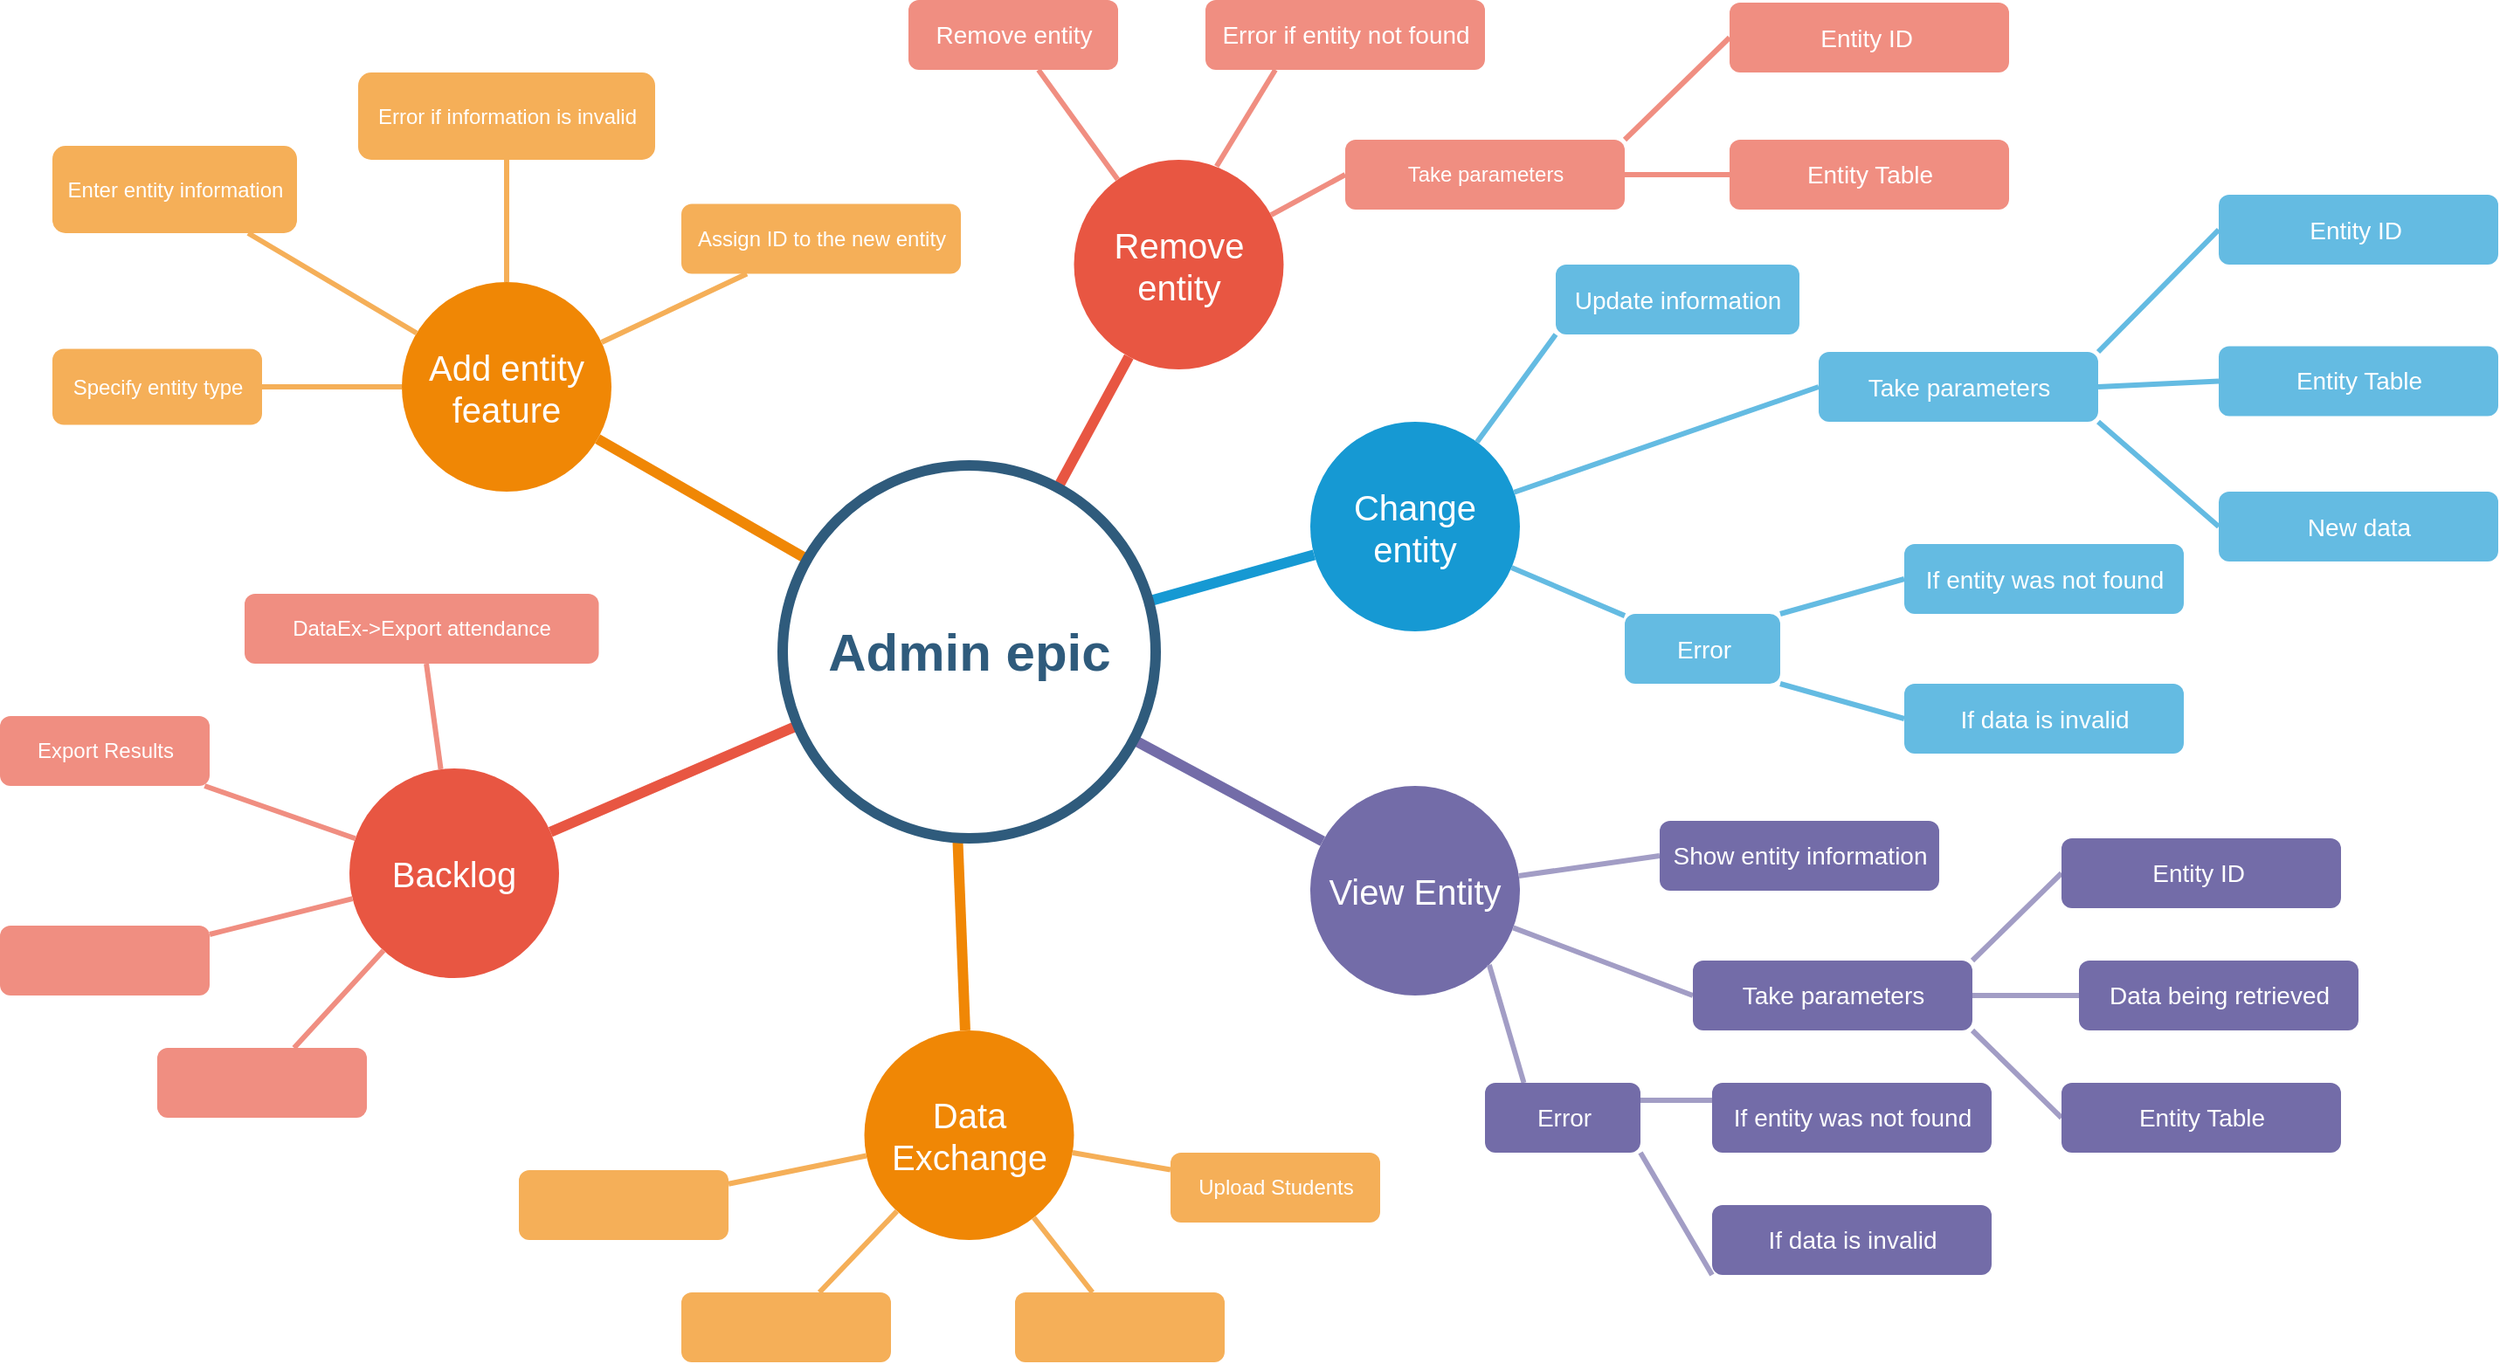 <mxfile version="15.0.4" type="device" pages="5"><diagram name="Diagram" id="lWMpjxIVTzcR6J6o4d3l"><mxGraphModel dx="1038" dy="547" grid="1" gridSize="10" guides="1" tooltips="1" connect="1" arrows="1" fold="1" page="1" pageScale="1" pageWidth="827" pageHeight="1169" background="#ffffff" math="0" shadow="0"><root><mxCell id="0"/><mxCell id="1" parent="0"/><mxCell id="cw91I34cRSK4Lhd0oCAd-2" value="Add entity feature" style="ellipse;whiteSpace=wrap;html=1;shadow=0;fontFamily=Helvetica;fontSize=20;fontColor=#FFFFFF;align=center;strokeWidth=3;fillColor=#F08705;strokeColor=none;gradientColor=none;" parent="1" vertex="1"><mxGeometry x="760" y="601.5" width="120" height="120" as="geometry"/></mxCell><mxCell id="cw91I34cRSK4Lhd0oCAd-3" value="Remove entity" style="ellipse;whiteSpace=wrap;html=1;shadow=0;fontFamily=Helvetica;fontSize=20;fontColor=#FFFFFF;align=center;strokeWidth=3;fillColor=#E85642;strokeColor=none;" parent="1" vertex="1"><mxGeometry x="1144.75" y="531.5" width="120" height="120" as="geometry"/></mxCell><mxCell id="cw91I34cRSK4Lhd0oCAd-4" value="Change entity" style="ellipse;whiteSpace=wrap;html=1;shadow=0;fontFamily=Helvetica;fontSize=20;fontColor=#FFFFFF;align=center;strokeWidth=3;fillColor=#1699D3;strokeColor=none;" parent="1" vertex="1"><mxGeometry x="1280" y="681.5" width="120" height="120" as="geometry"/></mxCell><mxCell id="cw91I34cRSK4Lhd0oCAd-5" value="View Entity" style="ellipse;whiteSpace=wrap;html=1;shadow=0;fontFamily=Helvetica;fontSize=20;fontColor=#FFFFFF;align=center;strokeWidth=3;strokeColor=none;fillColor=#736CA8;" parent="1" vertex="1"><mxGeometry x="1280" y="890" width="120" height="120" as="geometry"/></mxCell><mxCell id="cw91I34cRSK4Lhd0oCAd-6" value="Data Exchange" style="ellipse;whiteSpace=wrap;html=1;shadow=0;fontFamily=Helvetica;fontSize=20;fontColor=#FFFFFF;align=center;strokeWidth=3;fillColor=#F08705;strokeColor=none;" parent="1" vertex="1"><mxGeometry x="1024.75" y="1030" width="120" height="120" as="geometry"/></mxCell><mxCell id="cw91I34cRSK4Lhd0oCAd-7" value="Backlog" style="ellipse;whiteSpace=wrap;html=1;shadow=0;fontFamily=Helvetica;fontSize=20;fontColor=#FFFFFF;align=center;strokeWidth=3;fillColor=#E85642;strokeColor=none;" parent="1" vertex="1"><mxGeometry x="730" y="880" width="120" height="120" as="geometry"/></mxCell><mxCell id="cw91I34cRSK4Lhd0oCAd-11" style="endArrow=none;strokeWidth=6;strokeColor=#f08705;html=1;" parent="1" source="cw91I34cRSK4Lhd0oCAd-167" target="cw91I34cRSK4Lhd0oCAd-2" edge="1"><mxGeometry relative="1" as="geometry"/></mxCell><mxCell id="cw91I34cRSK4Lhd0oCAd-12" style="endArrow=none;strokeWidth=6;strokeColor=#E85642;html=1;" parent="1" source="cw91I34cRSK4Lhd0oCAd-167" target="cw91I34cRSK4Lhd0oCAd-3" edge="1"><mxGeometry relative="1" as="geometry"/></mxCell><mxCell id="cw91I34cRSK4Lhd0oCAd-13" style="endArrow=none;strokeWidth=6;strokeColor=#1699D3;html=1;" parent="1" source="cw91I34cRSK4Lhd0oCAd-167" target="cw91I34cRSK4Lhd0oCAd-4" edge="1"><mxGeometry relative="1" as="geometry"/></mxCell><mxCell id="cw91I34cRSK4Lhd0oCAd-15" style="endArrow=none;strokeWidth=6;strokeColor=#736ca8;html=1;" parent="1" source="cw91I34cRSK4Lhd0oCAd-167" target="cw91I34cRSK4Lhd0oCAd-5" edge="1"><mxGeometry relative="1" as="geometry"/></mxCell><mxCell id="cw91I34cRSK4Lhd0oCAd-16" value="" style="edgeStyle=none;endArrow=none;strokeWidth=6;strokeColor=#F08705;html=1;exitX=0.469;exitY=0.995;exitDx=0;exitDy=0;exitPerimeter=0;" parent="1" source="cw91I34cRSK4Lhd0oCAd-167" target="cw91I34cRSK4Lhd0oCAd-6" edge="1"><mxGeometry x="181" y="226.5" width="100" height="100" as="geometry"><mxPoint x="181" y="326.5" as="sourcePoint"/><mxPoint x="281" y="226.5" as="targetPoint"/></mxGeometry></mxCell><mxCell id="cw91I34cRSK4Lhd0oCAd-17" value="" style="edgeStyle=none;endArrow=none;strokeWidth=6;strokeColor=#E85642;html=1;" parent="1" source="cw91I34cRSK4Lhd0oCAd-167" target="cw91I34cRSK4Lhd0oCAd-7" edge="1"><mxGeometry x="181" y="226.5" width="100" height="100" as="geometry"><mxPoint x="181" y="326.5" as="sourcePoint"/><mxPoint x="281" y="226.5" as="targetPoint"/></mxGeometry></mxCell><mxCell id="cw91I34cRSK4Lhd0oCAd-44" value="Specify entity type" style="rounded=1;fillColor=#f5af58;strokeColor=none;strokeWidth=3;shadow=0;html=1;fontColor=#FFFFFF;" parent="1" vertex="1"><mxGeometry x="560" y="639.75" width="120" height="43.5" as="geometry"/></mxCell><mxCell id="cw91I34cRSK4Lhd0oCAd-45" value="Enter entity information" style="rounded=1;fillColor=#f5af58;strokeColor=none;strokeWidth=3;shadow=0;html=1;fontColor=#FFFFFF;" parent="1" vertex="1"><mxGeometry x="560" y="523.5" width="140" height="50" as="geometry"/></mxCell><mxCell id="cw91I34cRSK4Lhd0oCAd-46" value="Error if information is invalid" style="rounded=1;fillColor=#f5af58;strokeColor=none;strokeWidth=3;shadow=0;html=1;fontColor=#FFFFFF;" parent="1" vertex="1"><mxGeometry x="735" y="481.5" width="170" height="50" as="geometry"/></mxCell><mxCell id="cw91I34cRSK4Lhd0oCAd-47" value="Assign ID to the new entity" style="rounded=1;fillColor=#f5af58;strokeColor=none;strokeWidth=3;shadow=0;html=1;fontColor=#FFFFFF;" parent="1" vertex="1"><mxGeometry x="920" y="556.75" width="160" height="40" as="geometry"/></mxCell><mxCell id="cw91I34cRSK4Lhd0oCAd-56" value="" style="edgeStyle=none;endArrow=none;strokeWidth=3;strokeColor=#F5AF58;html=1;" parent="1" source="cw91I34cRSK4Lhd0oCAd-2" target="cw91I34cRSK4Lhd0oCAd-44" edge="1"><mxGeometry x="-452.25" y="221.5" width="100" height="100" as="geometry"><mxPoint x="-452.25" y="321.5" as="sourcePoint"/><mxPoint x="-352.25" y="221.5" as="targetPoint"/></mxGeometry></mxCell><mxCell id="cw91I34cRSK4Lhd0oCAd-57" value="" style="edgeStyle=none;endArrow=none;strokeWidth=3;strokeColor=#F5AF58;html=1;" parent="1" source="cw91I34cRSK4Lhd0oCAd-2" target="cw91I34cRSK4Lhd0oCAd-45" edge="1"><mxGeometry x="-452.25" y="221.5" width="100" height="100" as="geometry"><mxPoint x="-452.25" y="321.5" as="sourcePoint"/><mxPoint x="-352.25" y="221.5" as="targetPoint"/></mxGeometry></mxCell><mxCell id="cw91I34cRSK4Lhd0oCAd-58" value="" style="edgeStyle=none;endArrow=none;strokeWidth=3;strokeColor=#F5AF58;html=1;" parent="1" source="cw91I34cRSK4Lhd0oCAd-2" target="cw91I34cRSK4Lhd0oCAd-46" edge="1"><mxGeometry x="-452.25" y="221.5" width="100" height="100" as="geometry"><mxPoint x="-452.25" y="321.5" as="sourcePoint"/><mxPoint x="-352.25" y="221.5" as="targetPoint"/></mxGeometry></mxCell><mxCell id="cw91I34cRSK4Lhd0oCAd-59" value="" style="edgeStyle=none;endArrow=none;strokeWidth=3;strokeColor=#F5AF58;html=1;" parent="1" source="cw91I34cRSK4Lhd0oCAd-2" target="cw91I34cRSK4Lhd0oCAd-47" edge="1"><mxGeometry x="-452.25" y="221.5" width="100" height="100" as="geometry"><mxPoint x="-452.25" y="321.5" as="sourcePoint"/><mxPoint x="-352.25" y="221.5" as="targetPoint"/></mxGeometry></mxCell><mxCell id="cw91I34cRSK4Lhd0oCAd-69" value="Remove entity" style="rounded=1;fillColor=#f08e81;strokeColor=none;strokeWidth=3;shadow=0;html=1;fontColor=#FFFFFF;fontSize=14;" parent="1" vertex="1"><mxGeometry x="1050" y="440" width="120" height="40" as="geometry"/></mxCell><mxCell id="cw91I34cRSK4Lhd0oCAd-80" value="" style="edgeStyle=none;endArrow=none;strokeWidth=3;strokeColor=#F08E81;html=1;" parent="1" source="cw91I34cRSK4Lhd0oCAd-3" target="cw91I34cRSK4Lhd0oCAd-69" edge="1"><mxGeometry x="-227.75" y="116.5" width="100" height="100" as="geometry"><mxPoint x="-227.75" y="216.5" as="sourcePoint"/><mxPoint x="-127.75" y="116.5" as="targetPoint"/></mxGeometry></mxCell><mxCell id="cw91I34cRSK4Lhd0oCAd-81" value="" style="edgeStyle=none;endArrow=none;strokeWidth=3;strokeColor=#F08E81;html=1;entryX=0;entryY=0.5;entryDx=0;entryDy=0;" parent="1" source="cw91I34cRSK4Lhd0oCAd-3" target="cw91I34cRSK4Lhd0oCAd-271" edge="1"><mxGeometry x="-227.75" y="116.5" width="100" height="100" as="geometry"><mxPoint x="-227.75" y="216.5" as="sourcePoint"/><mxPoint x="1369.352" y="523.5" as="targetPoint"/></mxGeometry></mxCell><mxCell id="cw91I34cRSK4Lhd0oCAd-87" value="Take parameters" style="rounded=1;fillColor=#64BBE2;strokeColor=none;strokeWidth=3;shadow=0;html=1;fontColor=#FFFFFF;fontSize=14;" parent="1" vertex="1"><mxGeometry x="1571" y="641.5" width="160" height="40" as="geometry"/></mxCell><mxCell id="cw91I34cRSK4Lhd0oCAd-88" value="Update information" style="rounded=1;fillColor=#64BBE2;strokeColor=none;strokeWidth=3;shadow=0;html=1;fontColor=#FFFFFF;fontSize=14;" parent="1" vertex="1"><mxGeometry x="1420.5" y="591.5" width="139.5" height="40" as="geometry"/></mxCell><mxCell id="cw91I34cRSK4Lhd0oCAd-90" value="Error" style="rounded=1;fillColor=#64BBE2;strokeColor=none;strokeWidth=3;shadow=0;html=1;fontColor=#FFFFFF;fontSize=14;" parent="1" vertex="1"><mxGeometry x="1460" y="791.5" width="89" height="40" as="geometry"/></mxCell><mxCell id="cw91I34cRSK4Lhd0oCAd-98" value="" style="edgeStyle=none;endArrow=none;strokeWidth=3;strokeColor=#64BBE2;html=1;entryX=0;entryY=0.5;entryDx=0;entryDy=0;" parent="1" source="cw91I34cRSK4Lhd0oCAd-4" target="cw91I34cRSK4Lhd0oCAd-87" edge="1"><mxGeometry x="-84" y="148" width="100" height="100" as="geometry"><mxPoint x="-84" y="248" as="sourcePoint"/><mxPoint x="16" y="148" as="targetPoint"/></mxGeometry></mxCell><mxCell id="cw91I34cRSK4Lhd0oCAd-99" value="" style="edgeStyle=none;endArrow=none;strokeWidth=3;strokeColor=#64BBE2;html=1;entryX=0;entryY=1;entryDx=0;entryDy=0;" parent="1" source="cw91I34cRSK4Lhd0oCAd-4" target="cw91I34cRSK4Lhd0oCAd-88" edge="1"><mxGeometry x="-84" y="148" width="100" height="100" as="geometry"><mxPoint x="-84" y="248" as="sourcePoint"/><mxPoint x="16" y="148" as="targetPoint"/></mxGeometry></mxCell><mxCell id="cw91I34cRSK4Lhd0oCAd-101" value="" style="edgeStyle=none;endArrow=none;strokeWidth=3;strokeColor=#64BBE2;html=1;" parent="1" source="cw91I34cRSK4Lhd0oCAd-4" target="cw91I34cRSK4Lhd0oCAd-90" edge="1"><mxGeometry x="-84" y="148" width="100" height="100" as="geometry"><mxPoint x="-84" y="248" as="sourcePoint"/><mxPoint x="16" y="148" as="targetPoint"/></mxGeometry></mxCell><mxCell id="cw91I34cRSK4Lhd0oCAd-118" value="" style="edgeStyle=none;endArrow=none;strokeWidth=3;strokeColor=#A29DC5;html=1;entryX=0;entryY=0.5;entryDx=0;entryDy=0;fontSize=14;" parent="1" source="cw91I34cRSK4Lhd0oCAd-5" target="cw91I34cRSK4Lhd0oCAd-252" edge="1"><mxGeometry x="181" y="-168.5" width="100" height="100" as="geometry"><mxPoint x="181" y="-68.5" as="sourcePoint"/><mxPoint x="1670" y="1030" as="targetPoint"/></mxGeometry></mxCell><mxCell id="cw91I34cRSK4Lhd0oCAd-119" value="" style="rounded=1;fillColor=#f5af58;strokeColor=none;strokeWidth=3;shadow=0;html=1;fontColor=#FFFFFF;" parent="1" vertex="1"><mxGeometry x="1111" y="1180" width="120" height="40" as="geometry"/></mxCell><mxCell id="cw91I34cRSK4Lhd0oCAd-127" value="" style="rounded=1;fillColor=#f5af58;strokeColor=none;strokeWidth=3;shadow=0;html=1;fontColor=#FFFFFF;" parent="1" vertex="1"><mxGeometry x="920" y="1180" width="120" height="40" as="geometry"/></mxCell><mxCell id="cw91I34cRSK4Lhd0oCAd-128" value="" style="rounded=1;fillColor=#f5af58;strokeColor=none;strokeWidth=3;shadow=0;html=1;fontColor=#FFFFFF;" parent="1" vertex="1"><mxGeometry x="827" y="1110" width="120" height="40" as="geometry"/></mxCell><mxCell id="cw91I34cRSK4Lhd0oCAd-129" value="Upload Students" style="rounded=1;fillColor=#f5af58;strokeColor=none;strokeWidth=3;shadow=0;html=1;fontColor=#FFFFFF;" parent="1" vertex="1"><mxGeometry x="1200" y="1100" width="120" height="40" as="geometry"/></mxCell><mxCell id="cw91I34cRSK4Lhd0oCAd-130" value="" style="edgeStyle=none;endArrow=none;strokeWidth=3;strokeColor=#F5AF58;html=1;" parent="1" source="cw91I34cRSK4Lhd0oCAd-6" target="cw91I34cRSK4Lhd0oCAd-129" edge="1"><mxGeometry x="111" y="-123.5" width="100" height="100" as="geometry"><mxPoint x="111" y="-23.5" as="sourcePoint"/><mxPoint x="211" y="-123.5" as="targetPoint"/></mxGeometry></mxCell><mxCell id="cw91I34cRSK4Lhd0oCAd-131" value="" style="edgeStyle=none;endArrow=none;strokeWidth=3;strokeColor=#F5AF58;html=1;" parent="1" source="cw91I34cRSK4Lhd0oCAd-6" target="cw91I34cRSK4Lhd0oCAd-119" edge="1"><mxGeometry x="111" y="-123.5" width="100" height="100" as="geometry"><mxPoint x="111" y="-23.5" as="sourcePoint"/><mxPoint x="211" y="-123.5" as="targetPoint"/></mxGeometry></mxCell><mxCell id="cw91I34cRSK4Lhd0oCAd-139" value="" style="edgeStyle=none;endArrow=none;strokeWidth=3;strokeColor=#F5AF58;html=1;" parent="1" source="cw91I34cRSK4Lhd0oCAd-6" target="cw91I34cRSK4Lhd0oCAd-127" edge="1"><mxGeometry x="111" y="-123.5" width="100" height="100" as="geometry"><mxPoint x="111" y="-23.5" as="sourcePoint"/><mxPoint x="211" y="-123.5" as="targetPoint"/></mxGeometry></mxCell><mxCell id="cw91I34cRSK4Lhd0oCAd-140" value="" style="edgeStyle=none;endArrow=none;strokeWidth=3;strokeColor=#F5AF58;html=1;" parent="1" source="cw91I34cRSK4Lhd0oCAd-6" target="cw91I34cRSK4Lhd0oCAd-128" edge="1"><mxGeometry x="111" y="-123.5" width="100" height="100" as="geometry"><mxPoint x="111" y="-23.5" as="sourcePoint"/><mxPoint x="211" y="-123.5" as="targetPoint"/></mxGeometry></mxCell><mxCell id="cw91I34cRSK4Lhd0oCAd-141" value="DataEx-&amp;gt;Export attendance" style="rounded=1;fillColor=#f08e81;strokeColor=none;strokeWidth=3;shadow=0;html=1;fontColor=#FFFFFF;" parent="1" vertex="1"><mxGeometry x="670" y="780" width="202.75" height="40" as="geometry"/></mxCell><mxCell id="cw91I34cRSK4Lhd0oCAd-143" value="Export Results" style="rounded=1;fillColor=#f08e81;strokeColor=none;strokeWidth=3;shadow=0;html=1;fontColor=#FFFFFF;" parent="1" vertex="1"><mxGeometry x="530" y="850" width="120" height="40" as="geometry"/></mxCell><mxCell id="cw91I34cRSK4Lhd0oCAd-144" value="" style="rounded=1;fillColor=#f08e81;strokeColor=none;strokeWidth=3;shadow=0;html=1;fontColor=#FFFFFF;" parent="1" vertex="1"><mxGeometry x="530" y="970" width="120" height="40" as="geometry"/></mxCell><mxCell id="cw91I34cRSK4Lhd0oCAd-145" value="" style="rounded=1;fillColor=#f08e81;strokeColor=none;strokeWidth=3;shadow=0;html=1;fontColor=#FFFFFF;" parent="1" vertex="1"><mxGeometry x="620" y="1040" width="120" height="40" as="geometry"/></mxCell><mxCell id="cw91I34cRSK4Lhd0oCAd-155" value="" style="edgeStyle=none;endArrow=none;strokeWidth=3;strokeColor=#F08E81;html=1;" parent="1" source="cw91I34cRSK4Lhd0oCAd-7" target="cw91I34cRSK4Lhd0oCAd-141" edge="1"><mxGeometry x="30" y="-88.5" width="100" height="100" as="geometry"><mxPoint x="30" y="11.5" as="sourcePoint"/><mxPoint x="130" y="-88.5" as="targetPoint"/></mxGeometry></mxCell><mxCell id="cw91I34cRSK4Lhd0oCAd-156" value="" style="edgeStyle=none;endArrow=none;strokeWidth=3;strokeColor=#F08E81;html=1;" parent="1" source="cw91I34cRSK4Lhd0oCAd-7" target="cw91I34cRSK4Lhd0oCAd-143" edge="1"><mxGeometry x="30" y="-88.5" width="100" height="100" as="geometry"><mxPoint x="30" y="11.5" as="sourcePoint"/><mxPoint x="130" y="-88.5" as="targetPoint"/></mxGeometry></mxCell><mxCell id="cw91I34cRSK4Lhd0oCAd-157" value="" style="edgeStyle=none;endArrow=none;strokeWidth=3;strokeColor=#F08E81;html=1;" parent="1" source="cw91I34cRSK4Lhd0oCAd-7" target="cw91I34cRSK4Lhd0oCAd-144" edge="1"><mxGeometry x="30" y="-88.5" width="100" height="100" as="geometry"><mxPoint x="30" y="11.5" as="sourcePoint"/><mxPoint x="130" y="-88.5" as="targetPoint"/></mxGeometry></mxCell><mxCell id="cw91I34cRSK4Lhd0oCAd-158" value="" style="edgeStyle=none;endArrow=none;strokeWidth=3;strokeColor=#F08E81;html=1;" parent="1" source="cw91I34cRSK4Lhd0oCAd-7" target="cw91I34cRSK4Lhd0oCAd-145" edge="1"><mxGeometry x="30" y="-88.5" width="100" height="100" as="geometry"><mxPoint x="30" y="11.5" as="sourcePoint"/><mxPoint x="130" y="-88.5" as="targetPoint"/></mxGeometry></mxCell><mxCell id="cw91I34cRSK4Lhd0oCAd-167" value="Admin epic" style="ellipse;whiteSpace=wrap;html=1;shadow=0;fontFamily=Helvetica;fontSize=30;fontColor=#2F5B7C;align=center;strokeColor=#2F5B7C;strokeWidth=6;fillColor=#FFFFFF;fontStyle=1;gradientColor=none;" parent="1" vertex="1"><mxGeometry x="978" y="706.5" width="213.5" height="213.5" as="geometry"/></mxCell><mxCell id="cw91I34cRSK4Lhd0oCAd-193" value="" style="edgeStyle=none;endArrow=none;strokeWidth=3;strokeColor=#A29DC5;html=1;entryX=0;entryY=0.5;entryDx=0;entryDy=0;fontSize=14;" parent="1" source="cw91I34cRSK4Lhd0oCAd-5" target="cw91I34cRSK4Lhd0oCAd-251" edge="1"><mxGeometry x="-1244" y="-473.5" width="100" height="100" as="geometry"><mxPoint x="-1244" y="-373.5" as="sourcePoint"/><mxPoint x="1570" y="1210" as="targetPoint"/></mxGeometry></mxCell><mxCell id="cw91I34cRSK4Lhd0oCAd-196" value="" style="edgeStyle=none;endArrow=none;strokeWidth=3;strokeColor=#64BBE2;html=1;entryX=1;entryY=0;entryDx=0;entryDy=0;exitX=0;exitY=0.5;exitDx=0;exitDy=0;fontSize=14;" parent="1" source="cw91I34cRSK4Lhd0oCAd-197" target="cw91I34cRSK4Lhd0oCAd-90" edge="1"><mxGeometry x="-74" y="158" width="100" height="100" as="geometry"><mxPoint x="2220" y="601.5" as="sourcePoint"/><mxPoint x="2058.4" y="748" as="targetPoint"/></mxGeometry></mxCell><mxCell id="cw91I34cRSK4Lhd0oCAd-197" value="If entity was not found" style="rounded=1;fillColor=#64BBE2;strokeColor=none;strokeWidth=3;shadow=0;html=1;fontColor=#FFFFFF;fontSize=14;" parent="1" vertex="1"><mxGeometry x="1620" y="751.5" width="160" height="40" as="geometry"/></mxCell><mxCell id="cw91I34cRSK4Lhd0oCAd-240" value="" style="edgeStyle=none;endArrow=none;strokeWidth=3;strokeColor=#64BBE2;html=1;entryX=1;entryY=1;entryDx=0;entryDy=0;exitX=0;exitY=0.5;exitDx=0;exitDy=0;fontSize=14;" parent="1" source="cw91I34cRSK4Lhd0oCAd-241" target="cw91I34cRSK4Lhd0oCAd-90" edge="1"><mxGeometry x="-43" y="336.5" width="100" height="100" as="geometry"><mxPoint x="2251" y="780" as="sourcePoint"/><mxPoint x="1730" y="801.5" as="targetPoint"/></mxGeometry></mxCell><mxCell id="cw91I34cRSK4Lhd0oCAd-241" value="If data is invalid" style="rounded=1;fillColor=#64BBE2;strokeColor=none;strokeWidth=3;shadow=0;html=1;fontColor=#FFFFFF;fontSize=14;" parent="1" vertex="1"><mxGeometry x="1620" y="831.5" width="160" height="40" as="geometry"/></mxCell><mxCell id="cw91I34cRSK4Lhd0oCAd-243" value="" style="edgeStyle=none;endArrow=none;strokeWidth=3;strokeColor=#64BBE2;html=1;entryX=1;entryY=0;entryDx=0;entryDy=0;exitX=0;exitY=0.5;exitDx=0;exitDy=0;fontSize=14;" parent="1" source="cw91I34cRSK4Lhd0oCAd-244" target="cw91I34cRSK4Lhd0oCAd-87" edge="1"><mxGeometry x="7" y="8" width="100" height="100" as="geometry"><mxPoint x="1821" y="531.5" as="sourcePoint"/><mxPoint x="1750" y="601.5" as="targetPoint"/></mxGeometry></mxCell><mxCell id="cw91I34cRSK4Lhd0oCAd-244" value="Entity ID&amp;nbsp;" style="rounded=1;fillColor=#64BBE2;strokeColor=none;strokeWidth=3;shadow=0;html=1;fontColor=#FFFFFF;fontSize=14;" parent="1" vertex="1"><mxGeometry x="1800" y="551.5" width="160" height="40" as="geometry"/></mxCell><mxCell id="cw91I34cRSK4Lhd0oCAd-245" value="" style="edgeStyle=none;endArrow=none;strokeWidth=3;strokeColor=#64BBE2;html=1;entryX=1;entryY=1;entryDx=0;entryDy=0;exitX=0;exitY=0.5;exitDx=0;exitDy=0;fontSize=14;" parent="1" source="cw91I34cRSK4Lhd0oCAd-246" target="cw91I34cRSK4Lhd0oCAd-87" edge="1"><mxGeometry x="38" y="186.5" width="100" height="100" as="geometry"><mxPoint x="2332" y="630" as="sourcePoint"/><mxPoint x="1750" y="641.5" as="targetPoint"/></mxGeometry></mxCell><mxCell id="cw91I34cRSK4Lhd0oCAd-246" value="New data" style="rounded=1;fillColor=#64BBE2;strokeColor=none;strokeWidth=3;shadow=0;html=1;fontColor=#FFFFFF;fontSize=14;" parent="1" vertex="1"><mxGeometry x="1800" y="721.5" width="160" height="40" as="geometry"/></mxCell><mxCell id="cw91I34cRSK4Lhd0oCAd-248" value="" style="edgeStyle=none;endArrow=none;strokeWidth=3;strokeColor=#64BBE2;html=1;entryX=1;entryY=0.5;entryDx=0;entryDy=0;exitX=0;exitY=0.5;exitDx=0;exitDy=0;fontSize=14;" parent="1" source="cw91I34cRSK4Lhd0oCAd-249" target="cw91I34cRSK4Lhd0oCAd-87" edge="1"><mxGeometry x="96" y="108" width="100" height="100" as="geometry"><mxPoint x="2390" y="551.5" as="sourcePoint"/><mxPoint x="1750" y="631.5" as="targetPoint"/></mxGeometry></mxCell><mxCell id="cw91I34cRSK4Lhd0oCAd-249" value="Entity Table" style="rounded=1;fillColor=#64BBE2;strokeColor=none;strokeWidth=3;shadow=0;html=1;fontColor=#FFFFFF;fontSize=14;" parent="1" vertex="1"><mxGeometry x="1800" y="638.25" width="160" height="40" as="geometry"/></mxCell><mxCell id="cw91I34cRSK4Lhd0oCAd-251" value="Take parameters" style="strokeWidth=3;html=1;strokeColor=none;fontSize=14;rounded=1;shadow=0;fillColor=#736CA8;fontColor=#FFFFFF;" parent="1" vertex="1"><mxGeometry x="1499" y="990" width="160" height="40" as="geometry"/></mxCell><mxCell id="cw91I34cRSK4Lhd0oCAd-252" value="&lt;font color=&quot;#ffffff&quot; style=&quot;font-size: 14px;&quot;&gt;Show entity information&lt;/font&gt;" style="strokeWidth=3;html=1;fontSize=14;rounded=1;shadow=0;strokeColor=none;fillColor=#736CA8;" parent="1" vertex="1"><mxGeometry x="1480" y="910" width="160" height="40" as="geometry"/></mxCell><mxCell id="cw91I34cRSK4Lhd0oCAd-258" value="" style="edgeStyle=none;endArrow=none;strokeWidth=3;html=1;entryX=1;entryY=0;entryDx=0;entryDy=0;exitX=0;exitY=0.5;exitDx=0;exitDy=0;strokeColor=#A29DC5;fontSize=14;fontColor=#FFFFFF;" parent="1" source="cw91I34cRSK4Lhd0oCAd-259" target="cw91I34cRSK4Lhd0oCAd-251" edge="1"><mxGeometry x="306.5" y="476.5" width="100" height="100" as="geometry"><mxPoint x="2600.5" y="920" as="sourcePoint"/><mxPoint x="2049.5" y="1070.0" as="targetPoint"/></mxGeometry></mxCell><mxCell id="cw91I34cRSK4Lhd0oCAd-259" value="Entity ID&amp;nbsp;" style="strokeWidth=3;html=1;strokeColor=none;fontSize=14;rounded=1;shadow=0;fillColor=#736CA8;fontColor=#FFFFFF;" parent="1" vertex="1"><mxGeometry x="1710" y="920" width="160" height="40" as="geometry"/></mxCell><mxCell id="cw91I34cRSK4Lhd0oCAd-262" value="" style="edgeStyle=none;endArrow=none;strokeWidth=3;html=1;entryX=1;entryY=1;entryDx=0;entryDy=0;exitX=0;exitY=0.5;exitDx=0;exitDy=0;strokeColor=#A29DC5;fontSize=14;fontColor=#FFFFFF;" parent="1" source="cw91I34cRSK4Lhd0oCAd-263" target="cw91I34cRSK4Lhd0oCAd-251" edge="1"><mxGeometry x="395.5" y="576.5" width="100" height="100" as="geometry"><mxPoint x="2689.5" y="1020" as="sourcePoint"/><mxPoint x="2049.5" y="1100.0" as="targetPoint"/></mxGeometry></mxCell><mxCell id="cw91I34cRSK4Lhd0oCAd-263" value="Entity Table" style="strokeWidth=3;html=1;strokeColor=none;fontSize=14;rounded=1;shadow=0;fillColor=#736CA8;fontColor=#FFFFFF;" parent="1" vertex="1"><mxGeometry x="1710" y="1060" width="160" height="40" as="geometry"/></mxCell><mxCell id="cw91I34cRSK4Lhd0oCAd-266" value="" style="edgeStyle=none;endArrow=none;strokeWidth=3;strokeColor=#A29DC5;html=1;entryX=0.25;entryY=0;entryDx=0;entryDy=0;exitX=1;exitY=1;exitDx=0;exitDy=0;fontSize=14;" parent="1" source="cw91I34cRSK4Lhd0oCAd-5" target="cw91I34cRSK4Lhd0oCAd-285" edge="1"><mxGeometry x="-1234" y="-463.5" width="100" height="100" as="geometry"><mxPoint x="1498.176" y="1031.182" as="sourcePoint"/><mxPoint x="1470" y="1080.0" as="targetPoint"/></mxGeometry></mxCell><mxCell id="cw91I34cRSK4Lhd0oCAd-271" value="Take parameters" style="rounded=1;fillColor=#f08e81;strokeColor=none;strokeWidth=3;shadow=0;html=1;fontColor=#FFFFFF;" parent="1" vertex="1"><mxGeometry x="1300" y="520" width="160" height="40" as="geometry"/></mxCell><mxCell id="cw91I34cRSK4Lhd0oCAd-272" value="" style="edgeStyle=none;endArrow=none;strokeWidth=3;strokeColor=#F08E81;html=1;entryX=1;entryY=0;entryDx=0;entryDy=0;exitX=0;exitY=0.5;exitDx=0;exitDy=0;fontSize=14;" parent="1" source="cw91I34cRSK4Lhd0oCAd-273" target="cw91I34cRSK4Lhd0oCAd-271" edge="1"><mxGeometry x="-264" y="-113.5" width="100" height="100" as="geometry"><mxPoint x="1550" y="410" as="sourcePoint"/><mxPoint x="1479" y="480.0" as="targetPoint"/></mxGeometry></mxCell><mxCell id="cw91I34cRSK4Lhd0oCAd-273" value="Entity ID&amp;nbsp;" style="rounded=1;fillColor=#f08e81;strokeColor=none;strokeWidth=3;shadow=0;html=1;fontColor=#FFFFFF;fontSize=14;" parent="1" vertex="1"><mxGeometry x="1520" y="441.5" width="160" height="40" as="geometry"/></mxCell><mxCell id="cw91I34cRSK4Lhd0oCAd-274" value="" style="edgeStyle=none;endArrow=none;strokeWidth=3;strokeColor=#F08E81;html=1;entryX=1;entryY=0.5;entryDx=0;entryDy=0;exitX=0;exitY=0.5;exitDx=0;exitDy=0;fontSize=14;" parent="1" source="cw91I34cRSK4Lhd0oCAd-275" target="cw91I34cRSK4Lhd0oCAd-271" edge="1"><mxGeometry x="-175" y="-13.5" width="100" height="100" as="geometry"><mxPoint x="2119" y="430" as="sourcePoint"/><mxPoint x="1479" y="510.0" as="targetPoint"/></mxGeometry></mxCell><mxCell id="cw91I34cRSK4Lhd0oCAd-275" value="Entity Table" style="rounded=1;fillColor=#f08e81;strokeColor=none;strokeWidth=3;shadow=0;html=1;fontColor=#FFFFFF;fontSize=14;" parent="1" vertex="1"><mxGeometry x="1520" y="520" width="160" height="40" as="geometry"/></mxCell><mxCell id="cw91I34cRSK4Lhd0oCAd-278" value="Error if entity not found" style="rounded=1;fillColor=#f08e81;strokeColor=none;strokeWidth=3;shadow=0;html=1;fontColor=#FFFFFF;fontSize=14;" parent="1" vertex="1"><mxGeometry x="1220" y="440" width="160" height="40" as="geometry"/></mxCell><mxCell id="cw91I34cRSK4Lhd0oCAd-280" value="" style="edgeStyle=none;endArrow=none;strokeWidth=3;strokeColor=#F08E81;html=1;entryX=0.25;entryY=1;entryDx=0;entryDy=0;exitX=0.68;exitY=0.031;exitDx=0;exitDy=0;exitPerimeter=0;" parent="1" source="cw91I34cRSK4Lhd0oCAd-3" target="cw91I34cRSK4Lhd0oCAd-278" edge="1"><mxGeometry x="-217.75" y="126.5" width="100" height="100" as="geometry"><mxPoint x="1267.424" y="572.769" as="sourcePoint"/><mxPoint x="1310" y="550" as="targetPoint"/></mxGeometry></mxCell><mxCell id="cw91I34cRSK4Lhd0oCAd-282" value="Data being retrieved" style="strokeWidth=3;html=1;strokeColor=none;fontSize=14;rounded=1;shadow=0;fillColor=#736CA8;fontColor=#FFFFFF;" parent="1" vertex="1"><mxGeometry x="1720" y="990" width="160" height="40" as="geometry"/></mxCell><mxCell id="cw91I34cRSK4Lhd0oCAd-284" value="" style="edgeStyle=none;endArrow=none;strokeWidth=3;html=1;entryX=1;entryY=0.5;entryDx=0;entryDy=0;exitX=0;exitY=0.5;exitDx=0;exitDy=0;strokeColor=#A29DC5;fontSize=14;fontColor=#FFFFFF;" parent="1" source="cw91I34cRSK4Lhd0oCAd-282" target="cw91I34cRSK4Lhd0oCAd-251" edge="1"><mxGeometry x="405.5" y="586.5" width="100" height="100" as="geometry"><mxPoint x="1730" y="1100.0" as="sourcePoint"/><mxPoint x="1669" y="1040.0" as="targetPoint"/></mxGeometry></mxCell><mxCell id="cw91I34cRSK4Lhd0oCAd-285" value="Error" style="rounded=1;fillColor=#736CA8;strokeColor=none;strokeWidth=3;shadow=0;html=1;fontColor=#FFFFFF;fontSize=14;" parent="1" vertex="1"><mxGeometry x="1380" y="1060" width="89" height="40" as="geometry"/></mxCell><mxCell id="cw91I34cRSK4Lhd0oCAd-286" value="If entity was not found" style="rounded=1;fillColor=#736CA8;strokeColor=none;strokeWidth=3;shadow=0;html=1;fontColor=#FFFFFF;fontSize=14;" parent="1" vertex="1"><mxGeometry x="1510" y="1060" width="160" height="40" as="geometry"/></mxCell><mxCell id="cw91I34cRSK4Lhd0oCAd-287" value="If data is invalid" style="rounded=1;fillColor=#736CA8;strokeColor=none;strokeWidth=3;shadow=0;html=1;fontColor=#FFFFFF;fontSize=14;" parent="1" vertex="1"><mxGeometry x="1510" y="1130" width="160" height="40" as="geometry"/></mxCell><mxCell id="cw91I34cRSK4Lhd0oCAd-290" value="" style="edgeStyle=none;endArrow=none;strokeWidth=3;strokeColor=#A29DC5;html=1;entryX=0;entryY=1;entryDx=0;entryDy=0;exitX=1;exitY=1;exitDx=0;exitDy=0;fontSize=14;" parent="1" source="cw91I34cRSK4Lhd0oCAd-285" target="cw91I34cRSK4Lhd0oCAd-287" edge="1"><mxGeometry x="-1234" y="-463.5" width="100" height="100" as="geometry"><mxPoint x="1406.128" y="981.204" as="sourcePoint"/><mxPoint x="1509" y="1020.0" as="targetPoint"/></mxGeometry></mxCell><mxCell id="cw91I34cRSK4Lhd0oCAd-291" value="" style="edgeStyle=none;endArrow=none;strokeWidth=3;strokeColor=#A29DC5;html=1;entryX=0;entryY=0.25;entryDx=0;entryDy=0;exitX=1;exitY=0.25;exitDx=0;exitDy=0;fontSize=14;" parent="1" source="cw91I34cRSK4Lhd0oCAd-285" target="cw91I34cRSK4Lhd0oCAd-286" edge="1"><mxGeometry x="-1224" y="-453.5" width="100" height="100" as="geometry"><mxPoint x="1416.128" y="991.204" as="sourcePoint"/><mxPoint x="1519" y="1030.0" as="targetPoint"/></mxGeometry></mxCell></root></mxGraphModel></diagram><diagram name="Usecase" id="F3pSex1-uXV6aBM5cghh"><mxGraphModel dx="1038" dy="547" grid="1" gridSize="10" guides="1" tooltips="1" connect="1" arrows="1" fold="1" page="1" pageScale="1" pageWidth="827" pageHeight="1169" math="0" shadow="0"><root><mxCell id="byVPkAh24s982Pa5DdWu-0"/><mxCell id="byVPkAh24s982Pa5DdWu-1" parent="byVPkAh24s982Pa5DdWu-0"/><mxCell id="byVPkAh24s982Pa5DdWu-2" value="Admin" style="shape=umlFrame;whiteSpace=wrap;html=1;width=100;height=30;" parent="byVPkAh24s982Pa5DdWu-1" vertex="1"><mxGeometry x="130" y="100" width="610" height="480" as="geometry"/></mxCell><mxCell id="byVPkAh24s982Pa5DdWu-4" value="Enter Entity information" style="ellipse;whiteSpace=wrap;html=1;" parent="byVPkAh24s982Pa5DdWu-1" vertex="1"><mxGeometry x="180" y="320.76" width="170" height="40" as="geometry"/></mxCell><mxCell id="byVPkAh24s982Pa5DdWu-7" value="&lt;font style=&quot;font-size: 17px&quot;&gt;Add Entity&lt;/font&gt;" style="ellipse;whiteSpace=wrap;html=1;fillColor=#f8cecc;strokeColor=#b85450;" parent="byVPkAh24s982Pa5DdWu-1" vertex="1"><mxGeometry x="205" y="210.76" width="120" height="40" as="geometry"/></mxCell><mxCell id="byVPkAh24s982Pa5DdWu-19" style="rounded=1;orthogonalLoop=1;jettySize=auto;html=1;exitX=1;exitY=0.333;exitDx=0;exitDy=0;exitPerimeter=0;entryX=0;entryY=0.5;entryDx=0;entryDy=0;startArrow=none;startFill=0;endArrow=none;endFill=0;endSize=11;" parent="byVPkAh24s982Pa5DdWu-1" source="byVPkAh24s982Pa5DdWu-20" target="byVPkAh24s982Pa5DdWu-7" edge="1"><mxGeometry relative="1" as="geometry"><Array as="points"><mxPoint x="160" y="231"/></Array></mxGeometry></mxCell><mxCell id="T3Puy5VhK_Lr6lj-sdDJ-5" style="edgeStyle=none;rounded=1;orthogonalLoop=1;jettySize=auto;html=1;exitX=1;exitY=0.333;exitDx=0;exitDy=0;exitPerimeter=0;entryX=0;entryY=0.5;entryDx=0;entryDy=0;fontSize=14;fontColor=#FFFFFF;startArrow=none;startFill=0;endArrow=none;endFill=0;" parent="byVPkAh24s982Pa5DdWu-1" source="byVPkAh24s982Pa5DdWu-20" target="byVPkAh24s982Pa5DdWu-26" edge="1"><mxGeometry relative="1" as="geometry"><Array as="points"><mxPoint x="140" y="191"/></Array></mxGeometry></mxCell><mxCell id="T3Puy5VhK_Lr6lj-sdDJ-12" style="edgeStyle=none;rounded=1;orthogonalLoop=1;jettySize=auto;html=1;exitX=1;exitY=0.333;exitDx=0;exitDy=0;exitPerimeter=0;entryX=0;entryY=0.5;entryDx=0;entryDy=0;fontSize=14;fontColor=#FFFFFF;startArrow=none;startFill=0;endArrow=none;endFill=0;" parent="byVPkAh24s982Pa5DdWu-1" source="byVPkAh24s982Pa5DdWu-20" target="T3Puy5VhK_Lr6lj-sdDJ-6" edge="1"><mxGeometry relative="1" as="geometry"><Array as="points"><mxPoint x="110" y="470"/></Array></mxGeometry></mxCell><mxCell id="T3Puy5VhK_Lr6lj-sdDJ-16" style="edgeStyle=none;rounded=1;orthogonalLoop=1;jettySize=auto;html=1;exitX=1;exitY=0.333;exitDx=0;exitDy=0;exitPerimeter=0;entryX=0;entryY=0.5;entryDx=0;entryDy=0;fontSize=14;fontColor=#FFFFFF;startArrow=none;startFill=0;endArrow=none;endFill=0;" parent="byVPkAh24s982Pa5DdWu-1" source="byVPkAh24s982Pa5DdWu-20" target="T3Puy5VhK_Lr6lj-sdDJ-15" edge="1"><mxGeometry relative="1" as="geometry"><Array as="points"><mxPoint x="120" y="150"/></Array></mxGeometry></mxCell><mxCell id="T3Puy5VhK_Lr6lj-sdDJ-23" style="edgeStyle=none;rounded=1;orthogonalLoop=1;jettySize=auto;html=1;exitX=1;exitY=0.333;exitDx=0;exitDy=0;exitPerimeter=0;entryX=0;entryY=0.5;entryDx=0;entryDy=0;fontSize=14;fontColor=#FFFFFF;startArrow=none;startFill=0;endArrow=none;endFill=0;" parent="byVPkAh24s982Pa5DdWu-1" source="byVPkAh24s982Pa5DdWu-20" target="T3Puy5VhK_Lr6lj-sdDJ-22" edge="1"><mxGeometry relative="1" as="geometry"><Array as="points"><mxPoint x="120" y="420"/></Array></mxGeometry></mxCell><mxCell id="byVPkAh24s982Pa5DdWu-20" value="User" style="shape=umlActor;verticalLabelPosition=bottom;verticalAlign=top;html=1;" parent="byVPkAh24s982Pa5DdWu-1" vertex="1"><mxGeometry x="50" y="370" width="40" height="80" as="geometry"/></mxCell><mxCell id="byVPkAh24s982Pa5DdWu-21" value="&amp;lt;&amp;lt;Include&amp;gt;&amp;gt;" style="text;html=1;strokeColor=none;align=center;verticalAlign=middle;whiteSpace=wrap;rounded=0;fillColor=#ffffff;" parent="byVPkAh24s982Pa5DdWu-1" vertex="1"><mxGeometry x="245" y="270.76" width="40" height="20" as="geometry"/></mxCell><mxCell id="byVPkAh24s982Pa5DdWu-26" value="&lt;font style=&quot;font-size: 17px&quot;&gt;Remove Entity&lt;/font&gt;" style="ellipse;whiteSpace=wrap;html=1;fillColor=#f8cecc;strokeColor=#b85450;" parent="byVPkAh24s982Pa5DdWu-1" vertex="1"><mxGeometry x="340" y="170.76" width="155" height="40" as="geometry"/></mxCell><mxCell id="byVPkAh24s982Pa5DdWu-37" style="edgeStyle=none;rounded=1;orthogonalLoop=1;jettySize=auto;html=1;exitX=0.5;exitY=0;exitDx=0;exitDy=0;entryX=0.5;entryY=1;entryDx=0;entryDy=0;startArrow=classic;startFill=1;endArrow=none;endFill=0;dashed=1;" parent="byVPkAh24s982Pa5DdWu-1" source="byVPkAh24s982Pa5DdWu-38" target="byVPkAh24s982Pa5DdWu-26" edge="1"><mxGeometry relative="1" as="geometry"/></mxCell><mxCell id="byVPkAh24s982Pa5DdWu-38" value="Specify entity ID" style="ellipse;whiteSpace=wrap;html=1;" parent="byVPkAh24s982Pa5DdWu-1" vertex="1"><mxGeometry x="356.25" y="290.76" width="122.5" height="39.24" as="geometry"/></mxCell><mxCell id="u1ktdJs4U7ZjMvope3xf-2" style="edgeStyle=none;rounded=0;orthogonalLoop=1;jettySize=auto;html=1;exitX=0.5;exitY=1;exitDx=0;exitDy=0;dashed=1;" parent="byVPkAh24s982Pa5DdWu-1" source="byVPkAh24s982Pa5DdWu-7" edge="1"><mxGeometry relative="1" as="geometry"><mxPoint x="275" y="370.76" as="sourcePoint"/><mxPoint x="265" y="320" as="targetPoint"/></mxGeometry></mxCell><mxCell id="I40IXqIIhzKwg1b5VlEO-0" value="" style="edgeStyle=orthogonalEdgeStyle;rounded=0;orthogonalLoop=1;jettySize=auto;html=1;endArrow=none;endFill=0;" edge="1" parent="byVPkAh24s982Pa5DdWu-1" source="T3Puy5VhK_Lr6lj-sdDJ-4" target="byVPkAh24s982Pa5DdWu-38"><mxGeometry relative="1" as="geometry"/></mxCell><mxCell id="T3Puy5VhK_Lr6lj-sdDJ-4" value="&amp;lt;&amp;lt;Include&amp;gt;&amp;gt;" style="text;html=1;strokeColor=none;align=center;verticalAlign=middle;whiteSpace=wrap;rounded=0;fillColor=#ffffff;" parent="byVPkAh24s982Pa5DdWu-1" vertex="1"><mxGeometry x="397.5" y="240" width="40" height="20" as="geometry"/></mxCell><mxCell id="T3Puy5VhK_Lr6lj-sdDJ-6" value="&lt;font style=&quot;font-size: 17px&quot;&gt;Change Entity&lt;/font&gt;" style="ellipse;whiteSpace=wrap;html=1;fillColor=#f8cecc;strokeColor=#b85450;" parent="byVPkAh24s982Pa5DdWu-1" vertex="1"><mxGeometry x="260" y="450" width="120" height="40" as="geometry"/></mxCell><mxCell id="T3Puy5VhK_Lr6lj-sdDJ-7" value="Enter information being updated" style="ellipse;whiteSpace=wrap;html=1;" parent="byVPkAh24s982Pa5DdWu-1" vertex="1"><mxGeometry x="329" y="530" width="190" height="40" as="geometry"/></mxCell><mxCell id="T3Puy5VhK_Lr6lj-sdDJ-8" value="&amp;lt;&amp;lt;Include&amp;gt;&amp;gt;" style="text;html=1;strokeColor=none;align=center;verticalAlign=middle;whiteSpace=wrap;rounded=0;fillColor=#ffffff;" parent="byVPkAh24s982Pa5DdWu-1" vertex="1"><mxGeometry x="300" y="500" width="40" height="20" as="geometry"/></mxCell><mxCell id="T3Puy5VhK_Lr6lj-sdDJ-9" style="edgeStyle=none;rounded=0;orthogonalLoop=1;jettySize=auto;html=1;dashed=1;entryX=0.5;entryY=0;entryDx=0;entryDy=0;exitX=1;exitY=1;exitDx=0;exitDy=0;" parent="byVPkAh24s982Pa5DdWu-1" source="T3Puy5VhK_Lr6lj-sdDJ-6" target="T3Puy5VhK_Lr6lj-sdDJ-7" edge="1"><mxGeometry relative="1" as="geometry"><mxPoint x="265" y="460" as="sourcePoint"/><mxPoint x="265" y="529.24" as="targetPoint"/></mxGeometry></mxCell><mxCell id="T3Puy5VhK_Lr6lj-sdDJ-10" value="Specify entity being changed" style="ellipse;whiteSpace=wrap;html=1;" parent="byVPkAh24s982Pa5DdWu-1" vertex="1"><mxGeometry x="140" y="530" width="170" height="40" as="geometry"/></mxCell><mxCell id="T3Puy5VhK_Lr6lj-sdDJ-11" style="edgeStyle=none;rounded=0;orthogonalLoop=1;jettySize=auto;html=1;exitX=0;exitY=1;exitDx=0;exitDy=0;dashed=1;entryX=0.5;entryY=0;entryDx=0;entryDy=0;" parent="byVPkAh24s982Pa5DdWu-1" source="T3Puy5VhK_Lr6lj-sdDJ-6" target="T3Puy5VhK_Lr6lj-sdDJ-10" edge="1"><mxGeometry relative="1" as="geometry"><mxPoint x="275" y="470" as="sourcePoint"/><mxPoint x="395" y="540" as="targetPoint"/></mxGeometry></mxCell><mxCell id="T3Puy5VhK_Lr6lj-sdDJ-15" value="&lt;font style=&quot;font-size: 17px&quot;&gt;View Entity&lt;/font&gt;" style="ellipse;whiteSpace=wrap;html=1;fillColor=#f8cecc;strokeColor=#b85450;" parent="byVPkAh24s982Pa5DdWu-1" vertex="1"><mxGeometry x="540" y="130.76" width="120" height="40" as="geometry"/></mxCell><mxCell id="T3Puy5VhK_Lr6lj-sdDJ-17" style="edgeStyle=none;rounded=1;orthogonalLoop=1;jettySize=auto;html=1;exitX=0.5;exitY=0;exitDx=0;exitDy=0;entryX=0.5;entryY=1;entryDx=0;entryDy=0;startArrow=classic;startFill=1;endArrow=none;endFill=0;dashed=1;" parent="byVPkAh24s982Pa5DdWu-1" source="T3Puy5VhK_Lr6lj-sdDJ-18" target="T3Puy5VhK_Lr6lj-sdDJ-15" edge="1"><mxGeometry relative="1" as="geometry"><mxPoint x="577.75" y="201.52" as="targetPoint"/></mxGeometry></mxCell><mxCell id="T3Puy5VhK_Lr6lj-sdDJ-18" value="Specify entity ID" style="ellipse;whiteSpace=wrap;html=1;" parent="byVPkAh24s982Pa5DdWu-1" vertex="1"><mxGeometry x="478.75" y="240" width="101.25" height="39.24" as="geometry"/></mxCell><mxCell id="T3Puy5VhK_Lr6lj-sdDJ-19" value="&amp;lt;&amp;lt;Include&amp;gt;&amp;gt;" style="text;html=1;strokeColor=none;align=center;verticalAlign=middle;whiteSpace=wrap;rounded=0;fillColor=#ffffff;" parent="byVPkAh24s982Pa5DdWu-1" vertex="1"><mxGeometry x="580" y="190.76" width="40" height="20" as="geometry"/></mxCell><mxCell id="T3Puy5VhK_Lr6lj-sdDJ-20" value="Specify information" style="ellipse;whiteSpace=wrap;html=1;" parent="byVPkAh24s982Pa5DdWu-1" vertex="1"><mxGeometry x="620" y="240" width="113.75" height="39.24" as="geometry"/></mxCell><mxCell id="T3Puy5VhK_Lr6lj-sdDJ-21" style="edgeStyle=none;rounded=1;orthogonalLoop=1;jettySize=auto;html=1;exitX=0.5;exitY=0;exitDx=0;exitDy=0;entryX=0.5;entryY=1;entryDx=0;entryDy=0;startArrow=classic;startFill=1;endArrow=none;endFill=0;dashed=1;" parent="byVPkAh24s982Pa5DdWu-1" source="T3Puy5VhK_Lr6lj-sdDJ-20" target="T3Puy5VhK_Lr6lj-sdDJ-15" edge="1"><mxGeometry relative="1" as="geometry"><mxPoint x="589" y="180.76" as="targetPoint"/><mxPoint x="539.375" y="250" as="sourcePoint"/></mxGeometry></mxCell><mxCell id="T3Puy5VhK_Lr6lj-sdDJ-22" value="&lt;font style=&quot;font-size: 17px&quot;&gt;Exchange Data&lt;/font&gt;" style="ellipse;whiteSpace=wrap;html=1;fillColor=#f8cecc;strokeColor=#b85450;" parent="byVPkAh24s982Pa5DdWu-1" vertex="1"><mxGeometry x="520" y="400" width="160" height="40" as="geometry"/></mxCell><mxCell id="I40IXqIIhzKwg1b5VlEO-1" style="edgeStyle=none;rounded=1;orthogonalLoop=1;jettySize=auto;html=1;exitX=0.5;exitY=0;exitDx=0;exitDy=0;entryX=0.5;entryY=1;entryDx=0;entryDy=0;startArrow=none;startFill=0;endArrow=block;endFill=0;" edge="1" parent="byVPkAh24s982Pa5DdWu-1" source="I40IXqIIhzKwg1b5VlEO-2"><mxGeometry relative="1" as="geometry"><mxPoint x="600" y="440" as="targetPoint"/></mxGeometry></mxCell><mxCell id="I40IXqIIhzKwg1b5VlEO-2" value="Upload students" style="ellipse;whiteSpace=wrap;html=1;" vertex="1" parent="byVPkAh24s982Pa5DdWu-1"><mxGeometry x="538.75" y="520" width="122.5" height="39.24" as="geometry"/></mxCell><mxCell id="I40IXqIIhzKwg1b5VlEO-3" value="" style="edgeStyle=orthogonalEdgeStyle;rounded=0;orthogonalLoop=1;jettySize=auto;html=1;endArrow=none;endFill=0;" edge="1" parent="byVPkAh24s982Pa5DdWu-1" target="I40IXqIIhzKwg1b5VlEO-2"><mxGeometry relative="1" as="geometry"><mxPoint x="600" y="489.24" as="sourcePoint"/></mxGeometry></mxCell><mxCell id="I40IXqIIhzKwg1b5VlEO-6" value="&amp;lt;&amp;lt;Generalization&amp;gt;&amp;gt;" style="text;html=1;strokeColor=none;align=center;verticalAlign=middle;whiteSpace=wrap;rounded=0;fillColor=#ffffff;" vertex="1" parent="byVPkAh24s982Pa5DdWu-1"><mxGeometry x="580" y="470" width="40" height="20" as="geometry"/></mxCell></root></mxGraphModel></diagram><diagram name="Activity" id="uPclsyQii_at0KeWwFpW"><mxGraphModel dx="2310" dy="781" grid="1" gridSize="10" guides="1" tooltips="1" connect="1" arrows="1" fold="1" page="1" pageScale="1" pageWidth="827" pageHeight="1169" math="0" shadow="0"><root><mxCell id="Cj-LbPKbuyz0d0K42BQ3-0"/><mxCell id="Cj-LbPKbuyz0d0K42BQ3-1" parent="Cj-LbPKbuyz0d0K42BQ3-0"/><mxCell id="TcULU_LW6IlUQcUi-L3m-10" style="edgeStyle=orthogonalEdgeStyle;rounded=0;orthogonalLoop=1;jettySize=auto;html=1;exitX=0.5;exitY=1;exitDx=0;exitDy=0;entryX=0.5;entryY=0;entryDx=0;entryDy=0;" edge="1" parent="Cj-LbPKbuyz0d0K42BQ3-1" source="Cj-LbPKbuyz0d0K42BQ3-4" target="Lg_6FqI11bwl8ig4fE6F-1"><mxGeometry relative="1" as="geometry"/></mxCell><mxCell id="Cj-LbPKbuyz0d0K42BQ3-4" value="" style="ellipse;whiteSpace=wrap;html=1;fontSize=14;" parent="Cj-LbPKbuyz0d0K42BQ3-1" vertex="1"><mxGeometry x="358.75" y="80" width="80" height="80" as="geometry"/></mxCell><mxCell id="TcULU_LW6IlUQcUi-L3m-8" style="edgeStyle=orthogonalEdgeStyle;rounded=0;orthogonalLoop=1;jettySize=auto;html=1;exitX=0.5;exitY=1;exitDx=0;exitDy=0;entryX=0.5;entryY=0;entryDx=0;entryDy=0;" edge="1" parent="Cj-LbPKbuyz0d0K42BQ3-1" source="Lg_6FqI11bwl8ig4fE6F-1" target="TcULU_LW6IlUQcUi-L3m-0"><mxGeometry relative="1" as="geometry"/></mxCell><mxCell id="TcULU_LW6IlUQcUi-L3m-9" style="edgeStyle=orthogonalEdgeStyle;rounded=0;orthogonalLoop=1;jettySize=auto;html=1;exitX=0.5;exitY=1;exitDx=0;exitDy=0;entryX=0.5;entryY=0;entryDx=0;entryDy=0;" edge="1" parent="Cj-LbPKbuyz0d0K42BQ3-1" source="Lg_6FqI11bwl8ig4fE6F-1" target="TcULU_LW6IlUQcUi-L3m-2"><mxGeometry relative="1" as="geometry"/></mxCell><mxCell id="qiReesVCIodHOXlRmErm-23" style="edgeStyle=orthogonalEdgeStyle;rounded=0;orthogonalLoop=1;jettySize=auto;html=1;exitX=0.5;exitY=1;exitDx=0;exitDy=0;" edge="1" parent="Cj-LbPKbuyz0d0K42BQ3-1" source="Lg_6FqI11bwl8ig4fE6F-1" target="qiReesVCIodHOXlRmErm-19"><mxGeometry relative="1" as="geometry"/></mxCell><mxCell id="CyN0C69dDbhaPe7vFzdz-31" style="edgeStyle=orthogonalEdgeStyle;rounded=0;orthogonalLoop=1;jettySize=auto;html=1;exitX=0.5;exitY=1;exitDx=0;exitDy=0;entryX=0.5;entryY=0;entryDx=0;entryDy=0;" edge="1" parent="Cj-LbPKbuyz0d0K42BQ3-1" source="Lg_6FqI11bwl8ig4fE6F-1" target="CyN0C69dDbhaPe7vFzdz-19"><mxGeometry relative="1" as="geometry"/></mxCell><mxCell id="Lg_6FqI11bwl8ig4fE6F-1" value="" style="rounded=0;whiteSpace=wrap;html=1;fontSize=14;strokeColor=#666666;fontColor=#333333;fillColor=#000000;" parent="Cj-LbPKbuyz0d0K42BQ3-1" vertex="1"><mxGeometry x="298.75" y="200" width="200" height="20" as="geometry"/></mxCell><mxCell id="HtXAzRcVxHhU0PeTA6wP-0" style="edgeStyle=orthogonalEdgeStyle;rounded=0;orthogonalLoop=1;jettySize=auto;html=1;" edge="1" parent="Cj-LbPKbuyz0d0K42BQ3-1" source="69hCHuzmqdWGX1qRL9Uy-1"><mxGeometry relative="1" as="geometry"><mxPoint x="-20" y="480" as="targetPoint"/></mxGeometry></mxCell><mxCell id="69hCHuzmqdWGX1qRL9Uy-1" value="Enter Entity Information" style="rounded=1;whiteSpace=wrap;html=1;fillColor=#f8cecc;strokeColor=#b85450;" vertex="1" parent="Cj-LbPKbuyz0d0K42BQ3-1"><mxGeometry x="-90" y="380" width="140" height="40" as="geometry"/></mxCell><mxCell id="K4wyRmSRQusE0t3GwHZh-2" style="edgeStyle=orthogonalEdgeStyle;rounded=0;orthogonalLoop=1;jettySize=auto;html=1;entryX=0.5;entryY=1;entryDx=0;entryDy=0;exitX=0;exitY=0.5;exitDx=0;exitDy=0;" edge="1" parent="Cj-LbPKbuyz0d0K42BQ3-1" source="K4wyRmSRQusE0t3GwHZh-1" target="K4wyRmSRQusE0t3GwHZh-3"><mxGeometry relative="1" as="geometry"><mxPoint x="-270" y="450" as="targetPoint"/></mxGeometry></mxCell><mxCell id="J5le03PTGeUCgLsyB9Ag-0" style="edgeStyle=orthogonalEdgeStyle;rounded=0;orthogonalLoop=1;jettySize=auto;html=1;" edge="1" parent="Cj-LbPKbuyz0d0K42BQ3-1" source="K4wyRmSRQusE0t3GwHZh-1"><mxGeometry relative="1" as="geometry"><mxPoint x="-20" y="600" as="targetPoint"/></mxGeometry></mxCell><mxCell id="K4wyRmSRQusE0t3GwHZh-1" value="Is the information valid?" style="rhombus;whiteSpace=wrap;html=1;fillColor=#f8cecc;strokeColor=#b85450;" vertex="1" parent="Cj-LbPKbuyz0d0K42BQ3-1"><mxGeometry x="-120" y="480" width="200" height="70" as="geometry"/></mxCell><mxCell id="K4wyRmSRQusE0t3GwHZh-4" style="edgeStyle=orthogonalEdgeStyle;rounded=0;orthogonalLoop=1;jettySize=auto;html=1;exitX=0.5;exitY=0;exitDx=0;exitDy=0;entryX=0;entryY=0.5;entryDx=0;entryDy=0;" edge="1" parent="Cj-LbPKbuyz0d0K42BQ3-1" source="K4wyRmSRQusE0t3GwHZh-3" target="69hCHuzmqdWGX1qRL9Uy-1"><mxGeometry relative="1" as="geometry"/></mxCell><mxCell id="K4wyRmSRQusE0t3GwHZh-3" value="Display error" style="rounded=1;whiteSpace=wrap;html=1;fillColor=#f8cecc;strokeColor=#b85450;" vertex="1" parent="Cj-LbPKbuyz0d0K42BQ3-1"><mxGeometry x="-240" y="440" width="120" height="40" as="geometry"/></mxCell><mxCell id="J5le03PTGeUCgLsyB9Ag-2" style="edgeStyle=orthogonalEdgeStyle;rounded=0;orthogonalLoop=1;jettySize=auto;html=1;" edge="1" parent="Cj-LbPKbuyz0d0K42BQ3-1" source="J5le03PTGeUCgLsyB9Ag-1"><mxGeometry relative="1" as="geometry"><mxPoint x="-20" y="680" as="targetPoint"/></mxGeometry></mxCell><mxCell id="J5le03PTGeUCgLsyB9Ag-1" value="Assign unique ID to entity" style="rounded=1;whiteSpace=wrap;html=1;fillColor=#f8cecc;strokeColor=#b85450;" vertex="1" parent="Cj-LbPKbuyz0d0K42BQ3-1"><mxGeometry x="-95" y="600" width="150" height="40" as="geometry"/></mxCell><mxCell id="ekU-A9TEw424ASgc0N8K-0" style="edgeStyle=orthogonalEdgeStyle;rounded=0;orthogonalLoop=1;jettySize=auto;html=1;entryX=0.16;entryY=0.022;entryDx=0;entryDy=0;entryPerimeter=0;" edge="1" parent="Cj-LbPKbuyz0d0K42BQ3-1" source="J5le03PTGeUCgLsyB9Ag-3" target="CyN0C69dDbhaPe7vFzdz-10"><mxGeometry relative="1" as="geometry"><Array as="points"><mxPoint x="-20" y="900"/><mxPoint x="292" y="900"/></Array></mxGeometry></mxCell><mxCell id="J5le03PTGeUCgLsyB9Ag-3" value="Add to respective table" style="rounded=1;whiteSpace=wrap;html=1;fillColor=#f8cecc;strokeColor=#b85450;" vertex="1" parent="Cj-LbPKbuyz0d0K42BQ3-1"><mxGeometry x="-95" y="680" width="150" height="40" as="geometry"/></mxCell><mxCell id="J5le03PTGeUCgLsyB9Ag-4" style="edgeStyle=orthogonalEdgeStyle;rounded=0;orthogonalLoop=1;jettySize=auto;html=1;entryX=0.5;entryY=0;entryDx=0;entryDy=0;" edge="1" parent="Cj-LbPKbuyz0d0K42BQ3-1" source="J5le03PTGeUCgLsyB9Ag-5" target="J5le03PTGeUCgLsyB9Ag-12"><mxGeometry relative="1" as="geometry"><mxPoint x="275" y="490" as="targetPoint"/></mxGeometry></mxCell><mxCell id="J5le03PTGeUCgLsyB9Ag-5" value="Click remove button" style="rounded=1;whiteSpace=wrap;html=1;fillColor=#dae8fc;strokeColor=#6c8ebf;" vertex="1" parent="Cj-LbPKbuyz0d0K42BQ3-1"><mxGeometry x="205" y="390" width="140" height="40" as="geometry"/></mxCell><mxCell id="ekU-A9TEw424ASgc0N8K-1" style="edgeStyle=orthogonalEdgeStyle;rounded=0;orthogonalLoop=1;jettySize=auto;html=1;entryX=0.351;entryY=-0.005;entryDx=0;entryDy=0;entryPerimeter=0;" edge="1" parent="Cj-LbPKbuyz0d0K42BQ3-1" source="J5le03PTGeUCgLsyB9Ag-12" target="CyN0C69dDbhaPe7vFzdz-10"><mxGeometry relative="1" as="geometry"><Array as="points"><mxPoint x="275" y="900"/><mxPoint x="330" y="900"/></Array></mxGeometry></mxCell><mxCell id="J5le03PTGeUCgLsyB9Ag-12" value="Remove from respective table" style="rounded=1;whiteSpace=wrap;html=1;fillColor=#dae8fc;strokeColor=#6c8ebf;" vertex="1" parent="Cj-LbPKbuyz0d0K42BQ3-1"><mxGeometry x="187.5" y="610" width="175" height="40" as="geometry"/></mxCell><mxCell id="TcULU_LW6IlUQcUi-L3m-1" style="edgeStyle=orthogonalEdgeStyle;rounded=0;orthogonalLoop=1;jettySize=auto;html=1;entryX=0.5;entryY=0;entryDx=0;entryDy=0;" edge="1" parent="Cj-LbPKbuyz0d0K42BQ3-1" source="TcULU_LW6IlUQcUi-L3m-0" target="69hCHuzmqdWGX1qRL9Uy-1"><mxGeometry relative="1" as="geometry"/></mxCell><mxCell id="TcULU_LW6IlUQcUi-L3m-0" value="Add entity" style="rounded=1;whiteSpace=wrap;html=1;fillColor=#f8cecc;strokeColor=#b85450;" vertex="1" parent="Cj-LbPKbuyz0d0K42BQ3-1"><mxGeometry x="-90" y="290" width="140" height="40" as="geometry"/></mxCell><mxCell id="TcULU_LW6IlUQcUi-L3m-2" value="Remove entity" style="rounded=1;whiteSpace=wrap;html=1;fillColor=#dae8fc;strokeColor=#6c8ebf;" vertex="1" parent="Cj-LbPKbuyz0d0K42BQ3-1"><mxGeometry x="205" y="290" width="140" height="40" as="geometry"/></mxCell><mxCell id="TcULU_LW6IlUQcUi-L3m-3" style="edgeStyle=orthogonalEdgeStyle;rounded=0;orthogonalLoop=1;jettySize=auto;html=1;entryX=0.5;entryY=0;entryDx=0;entryDy=0;exitX=0.5;exitY=1;exitDx=0;exitDy=0;" edge="1" parent="Cj-LbPKbuyz0d0K42BQ3-1" source="TcULU_LW6IlUQcUi-L3m-2" target="J5le03PTGeUCgLsyB9Ag-5"><mxGeometry relative="1" as="geometry"><mxPoint x="-25" y="340" as="sourcePoint"/><mxPoint x="-25" y="390" as="targetPoint"/></mxGeometry></mxCell><mxCell id="TcULU_LW6IlUQcUi-L3m-4" value="No" style="text;html=1;align=center;verticalAlign=middle;resizable=0;points=[];autosize=1;strokeColor=none;" vertex="1" parent="Cj-LbPKbuyz0d0K42BQ3-1"><mxGeometry x="-180" y="520" width="30" height="20" as="geometry"/></mxCell><mxCell id="TcULU_LW6IlUQcUi-L3m-5" value="Yes" style="text;html=1;align=center;verticalAlign=middle;resizable=0;points=[];autosize=1;strokeColor=none;" vertex="1" parent="Cj-LbPKbuyz0d0K42BQ3-1"><mxGeometry x="-50" y="560" width="30" height="20" as="geometry"/></mxCell><mxCell id="qiReesVCIodHOXlRmErm-11" style="edgeStyle=orthogonalEdgeStyle;rounded=0;orthogonalLoop=1;jettySize=auto;html=1;" edge="1" parent="Cj-LbPKbuyz0d0K42BQ3-1" source="qiReesVCIodHOXlRmErm-12"><mxGeometry relative="1" as="geometry"><mxPoint x="595" y="490" as="targetPoint"/></mxGeometry></mxCell><mxCell id="qiReesVCIodHOXlRmErm-12" value="Enter entity ID" style="rounded=1;whiteSpace=wrap;html=1;fillColor=#fff2cc;strokeColor=#d6b656;" vertex="1" parent="Cj-LbPKbuyz0d0K42BQ3-1"><mxGeometry x="525" y="390" width="140" height="40" as="geometry"/></mxCell><mxCell id="qiReesVCIodHOXlRmErm-13" style="edgeStyle=orthogonalEdgeStyle;rounded=0;orthogonalLoop=1;jettySize=auto;html=1;entryX=0.5;entryY=1;entryDx=0;entryDy=0;exitX=0;exitY=0.5;exitDx=0;exitDy=0;" edge="1" parent="Cj-LbPKbuyz0d0K42BQ3-1" source="qiReesVCIodHOXlRmErm-15" target="qiReesVCIodHOXlRmErm-17"><mxGeometry relative="1" as="geometry"><mxPoint x="345" y="560" as="targetPoint"/></mxGeometry></mxCell><mxCell id="qiReesVCIodHOXlRmErm-14" style="edgeStyle=orthogonalEdgeStyle;rounded=0;orthogonalLoop=1;jettySize=auto;html=1;entryX=0.5;entryY=0;entryDx=0;entryDy=0;" edge="1" parent="Cj-LbPKbuyz0d0K42BQ3-1" source="qiReesVCIodHOXlRmErm-15" target="CyN0C69dDbhaPe7vFzdz-3"><mxGeometry relative="1" as="geometry"><mxPoint x="595" y="710" as="targetPoint"/></mxGeometry></mxCell><mxCell id="qiReesVCIodHOXlRmErm-15" value="Is entity at the table?" style="rhombus;whiteSpace=wrap;html=1;fillColor=#fff2cc;strokeColor=#d6b656;" vertex="1" parent="Cj-LbPKbuyz0d0K42BQ3-1"><mxGeometry x="495" y="590" width="200" height="70" as="geometry"/></mxCell><mxCell id="qiReesVCIodHOXlRmErm-16" style="edgeStyle=orthogonalEdgeStyle;rounded=0;orthogonalLoop=1;jettySize=auto;html=1;exitX=0.5;exitY=0;exitDx=0;exitDy=0;entryX=0;entryY=0.5;entryDx=0;entryDy=0;" edge="1" parent="Cj-LbPKbuyz0d0K42BQ3-1" source="qiReesVCIodHOXlRmErm-17" target="qiReesVCIodHOXlRmErm-12"><mxGeometry relative="1" as="geometry"/></mxCell><mxCell id="qiReesVCIodHOXlRmErm-17" value="Display error" style="rounded=1;whiteSpace=wrap;html=1;fillColor=#fff2cc;strokeColor=#d6b656;" vertex="1" parent="Cj-LbPKbuyz0d0K42BQ3-1"><mxGeometry x="375" y="450" width="120" height="40" as="geometry"/></mxCell><mxCell id="qiReesVCIodHOXlRmErm-19" value="View entity" style="rounded=1;whiteSpace=wrap;html=1;fillColor=#fff2cc;strokeColor=#d6b656;" vertex="1" parent="Cj-LbPKbuyz0d0K42BQ3-1"><mxGeometry x="525" y="290" width="140" height="40" as="geometry"/></mxCell><mxCell id="qiReesVCIodHOXlRmErm-20" style="edgeStyle=orthogonalEdgeStyle;rounded=0;orthogonalLoop=1;jettySize=auto;html=1;entryX=0.5;entryY=0;entryDx=0;entryDy=0;exitX=0.5;exitY=1;exitDx=0;exitDy=0;" edge="1" parent="Cj-LbPKbuyz0d0K42BQ3-1" source="qiReesVCIodHOXlRmErm-19" target="qiReesVCIodHOXlRmErm-12"><mxGeometry relative="1" as="geometry"><mxPoint x="295" y="350" as="sourcePoint"/><mxPoint x="295" y="400" as="targetPoint"/></mxGeometry></mxCell><mxCell id="qiReesVCIodHOXlRmErm-21" value="Yes" style="text;html=1;align=center;verticalAlign=middle;resizable=0;points=[];autosize=1;strokeColor=none;" vertex="1" parent="Cj-LbPKbuyz0d0K42BQ3-1"><mxGeometry x="565" y="670" width="30" height="20" as="geometry"/></mxCell><mxCell id="qiReesVCIodHOXlRmErm-22" value="No" style="text;html=1;align=center;verticalAlign=middle;resizable=0;points=[];autosize=1;strokeColor=none;" vertex="1" parent="Cj-LbPKbuyz0d0K42BQ3-1"><mxGeometry x="445" y="630" width="30" height="20" as="geometry"/></mxCell><mxCell id="CyN0C69dDbhaPe7vFzdz-1" style="edgeStyle=orthogonalEdgeStyle;rounded=0;orthogonalLoop=1;jettySize=auto;html=1;entryX=0.5;entryY=0;entryDx=0;entryDy=0;" edge="1" parent="Cj-LbPKbuyz0d0K42BQ3-1" source="CyN0C69dDbhaPe7vFzdz-0" target="qiReesVCIodHOXlRmErm-15"><mxGeometry relative="1" as="geometry"/></mxCell><mxCell id="CyN0C69dDbhaPe7vFzdz-0" value="Enter data being retrieved" style="rounded=1;whiteSpace=wrap;html=1;fillColor=#fff2cc;strokeColor=#d6b656;" vertex="1" parent="Cj-LbPKbuyz0d0K42BQ3-1"><mxGeometry x="512.5" y="490" width="165" height="40" as="geometry"/></mxCell><mxCell id="CyN0C69dDbhaPe7vFzdz-2" style="edgeStyle=orthogonalEdgeStyle;rounded=0;orthogonalLoop=1;jettySize=auto;html=1;entryX=0.5;entryY=0;entryDx=0;entryDy=0;" edge="1" parent="Cj-LbPKbuyz0d0K42BQ3-1" source="CyN0C69dDbhaPe7vFzdz-3" target="CyN0C69dDbhaPe7vFzdz-4"><mxGeometry relative="1" as="geometry"><mxPoint x="600" y="890" as="targetPoint"/></mxGeometry></mxCell><mxCell id="CyN0C69dDbhaPe7vFzdz-6" style="edgeStyle=orthogonalEdgeStyle;rounded=0;orthogonalLoop=1;jettySize=auto;html=1;exitX=0;exitY=0.5;exitDx=0;exitDy=0;entryX=0.5;entryY=1;entryDx=0;entryDy=0;" edge="1" parent="Cj-LbPKbuyz0d0K42BQ3-1" source="CyN0C69dDbhaPe7vFzdz-3" target="qiReesVCIodHOXlRmErm-17"><mxGeometry relative="1" as="geometry"/></mxCell><mxCell id="CyN0C69dDbhaPe7vFzdz-3" value="Is the data part of the entity?" style="rhombus;whiteSpace=wrap;html=1;fillColor=#fff2cc;strokeColor=#d6b656;" vertex="1" parent="Cj-LbPKbuyz0d0K42BQ3-1"><mxGeometry x="498.75" y="720" width="192.5" height="70" as="geometry"/></mxCell><mxCell id="ekU-A9TEw424ASgc0N8K-2" style="edgeStyle=orthogonalEdgeStyle;rounded=0;orthogonalLoop=1;jettySize=auto;html=1;exitX=0.5;exitY=1;exitDx=0;exitDy=0;entryX=0.629;entryY=0.078;entryDx=0;entryDy=0;entryPerimeter=0;" edge="1" parent="Cj-LbPKbuyz0d0K42BQ3-1" source="CyN0C69dDbhaPe7vFzdz-4" target="CyN0C69dDbhaPe7vFzdz-10"><mxGeometry relative="1" as="geometry"><Array as="points"><mxPoint x="595" y="910"/><mxPoint x="386" y="910"/></Array></mxGeometry></mxCell><mxCell id="CyN0C69dDbhaPe7vFzdz-4" value="Display Data" style="rounded=1;whiteSpace=wrap;html=1;fillColor=#fff2cc;strokeColor=#d6b656;" vertex="1" parent="Cj-LbPKbuyz0d0K42BQ3-1"><mxGeometry x="548.75" y="840" width="92.5" height="40" as="geometry"/></mxCell><mxCell id="CyN0C69dDbhaPe7vFzdz-5" value="Yes" style="text;html=1;align=center;verticalAlign=middle;resizable=0;points=[];autosize=1;strokeColor=none;" vertex="1" parent="Cj-LbPKbuyz0d0K42BQ3-1"><mxGeometry x="560" y="810" width="30" height="20" as="geometry"/></mxCell><mxCell id="CyN0C69dDbhaPe7vFzdz-7" value="No" style="text;html=1;align=center;verticalAlign=middle;resizable=0;points=[];autosize=1;strokeColor=none;" vertex="1" parent="Cj-LbPKbuyz0d0K42BQ3-1"><mxGeometry x="445" y="730" width="30" height="20" as="geometry"/></mxCell><mxCell id="CyN0C69dDbhaPe7vFzdz-9" value="" style="ellipse;whiteSpace=wrap;html=1;fontSize=14;" vertex="1" parent="Cj-LbPKbuyz0d0K42BQ3-1"><mxGeometry x="320" y="1030" width="80" height="80" as="geometry"/></mxCell><mxCell id="CyN0C69dDbhaPe7vFzdz-11" style="edgeStyle=orthogonalEdgeStyle;rounded=0;orthogonalLoop=1;jettySize=auto;html=1;exitX=0.5;exitY=1;exitDx=0;exitDy=0;entryX=0.5;entryY=0;entryDx=0;entryDy=0;" edge="1" parent="Cj-LbPKbuyz0d0K42BQ3-1" source="CyN0C69dDbhaPe7vFzdz-10" target="CyN0C69dDbhaPe7vFzdz-9"><mxGeometry relative="1" as="geometry"/></mxCell><mxCell id="CyN0C69dDbhaPe7vFzdz-10" value="" style="rounded=0;whiteSpace=wrap;html=1;fontSize=14;strokeColor=#666666;fontColor=#333333;fillColor=#000000;" vertex="1" parent="Cj-LbPKbuyz0d0K42BQ3-1"><mxGeometry x="260" y="950" width="200" height="20" as="geometry"/></mxCell><mxCell id="CyN0C69dDbhaPe7vFzdz-12" style="edgeStyle=orthogonalEdgeStyle;rounded=0;orthogonalLoop=1;jettySize=auto;html=1;" edge="1" parent="Cj-LbPKbuyz0d0K42BQ3-1" source="CyN0C69dDbhaPe7vFzdz-13"><mxGeometry relative="1" as="geometry"><mxPoint x="939" y="497" as="targetPoint"/></mxGeometry></mxCell><mxCell id="CyN0C69dDbhaPe7vFzdz-13" value="Enter entity ID" style="rounded=1;whiteSpace=wrap;html=1;fillColor=#d5e8d4;strokeColor=#82b366;" vertex="1" parent="Cj-LbPKbuyz0d0K42BQ3-1"><mxGeometry x="869" y="397" width="140" height="40" as="geometry"/></mxCell><mxCell id="CyN0C69dDbhaPe7vFzdz-14" style="edgeStyle=orthogonalEdgeStyle;rounded=0;orthogonalLoop=1;jettySize=auto;html=1;entryX=0.5;entryY=1;entryDx=0;entryDy=0;exitX=0;exitY=0.5;exitDx=0;exitDy=0;" edge="1" parent="Cj-LbPKbuyz0d0K42BQ3-1" source="CyN0C69dDbhaPe7vFzdz-16" target="CyN0C69dDbhaPe7vFzdz-18"><mxGeometry relative="1" as="geometry"><mxPoint x="689" y="567" as="targetPoint"/></mxGeometry></mxCell><mxCell id="CyN0C69dDbhaPe7vFzdz-15" style="edgeStyle=orthogonalEdgeStyle;rounded=0;orthogonalLoop=1;jettySize=auto;html=1;entryX=0.5;entryY=0;entryDx=0;entryDy=0;" edge="1" parent="Cj-LbPKbuyz0d0K42BQ3-1" source="CyN0C69dDbhaPe7vFzdz-16" target="CyN0C69dDbhaPe7vFzdz-27"><mxGeometry relative="1" as="geometry"><mxPoint x="939" y="717" as="targetPoint"/></mxGeometry></mxCell><mxCell id="CyN0C69dDbhaPe7vFzdz-16" value="Is entity at the table?" style="rhombus;whiteSpace=wrap;html=1;fillColor=#d5e8d4;strokeColor=#82b366;" vertex="1" parent="Cj-LbPKbuyz0d0K42BQ3-1"><mxGeometry x="839" y="597" width="200" height="70" as="geometry"/></mxCell><mxCell id="CyN0C69dDbhaPe7vFzdz-17" style="edgeStyle=orthogonalEdgeStyle;rounded=0;orthogonalLoop=1;jettySize=auto;html=1;exitX=0.5;exitY=0;exitDx=0;exitDy=0;entryX=0;entryY=0.5;entryDx=0;entryDy=0;" edge="1" parent="Cj-LbPKbuyz0d0K42BQ3-1" source="CyN0C69dDbhaPe7vFzdz-18" target="CyN0C69dDbhaPe7vFzdz-13"><mxGeometry relative="1" as="geometry"/></mxCell><mxCell id="CyN0C69dDbhaPe7vFzdz-18" value="Display error" style="rounded=1;whiteSpace=wrap;html=1;fillColor=#d5e8d4;strokeColor=#82b366;" vertex="1" parent="Cj-LbPKbuyz0d0K42BQ3-1"><mxGeometry x="719" y="457" width="120" height="40" as="geometry"/></mxCell><mxCell id="CyN0C69dDbhaPe7vFzdz-19" value="&lt;p style=&quot;line-height: 120%&quot;&gt;Update entity&lt;/p&gt;" style="rounded=1;whiteSpace=wrap;html=1;fillColor=#d5e8d4;strokeColor=#82b366;" vertex="1" parent="Cj-LbPKbuyz0d0K42BQ3-1"><mxGeometry x="870" y="290" width="140" height="40" as="geometry"/></mxCell><mxCell id="CyN0C69dDbhaPe7vFzdz-20" style="edgeStyle=orthogonalEdgeStyle;rounded=0;orthogonalLoop=1;jettySize=auto;html=1;entryX=0.5;entryY=0;entryDx=0;entryDy=0;exitX=0.5;exitY=1;exitDx=0;exitDy=0;" edge="1" parent="Cj-LbPKbuyz0d0K42BQ3-1" source="CyN0C69dDbhaPe7vFzdz-19" target="CyN0C69dDbhaPe7vFzdz-13"><mxGeometry relative="1" as="geometry"><mxPoint x="640" y="360" as="sourcePoint"/><mxPoint x="640" y="410" as="targetPoint"/></mxGeometry></mxCell><mxCell id="CyN0C69dDbhaPe7vFzdz-21" value="Yes" style="text;html=1;align=center;verticalAlign=middle;resizable=0;points=[];autosize=1;strokeColor=none;" vertex="1" parent="Cj-LbPKbuyz0d0K42BQ3-1"><mxGeometry x="909" y="677" width="30" height="20" as="geometry"/></mxCell><mxCell id="CyN0C69dDbhaPe7vFzdz-22" value="No" style="text;html=1;align=center;verticalAlign=middle;resizable=0;points=[];autosize=1;strokeColor=none;" vertex="1" parent="Cj-LbPKbuyz0d0K42BQ3-1"><mxGeometry x="789" y="637" width="30" height="20" as="geometry"/></mxCell><mxCell id="CyN0C69dDbhaPe7vFzdz-23" style="edgeStyle=orthogonalEdgeStyle;rounded=0;orthogonalLoop=1;jettySize=auto;html=1;entryX=0.5;entryY=0;entryDx=0;entryDy=0;" edge="1" parent="Cj-LbPKbuyz0d0K42BQ3-1" source="CyN0C69dDbhaPe7vFzdz-24" target="CyN0C69dDbhaPe7vFzdz-16"><mxGeometry relative="1" as="geometry"/></mxCell><mxCell id="CyN0C69dDbhaPe7vFzdz-24" value="Enter data being updated" style="rounded=1;whiteSpace=wrap;html=1;fillColor=#d5e8d4;strokeColor=#82b366;" vertex="1" parent="Cj-LbPKbuyz0d0K42BQ3-1"><mxGeometry x="856.5" y="497" width="165" height="40" as="geometry"/></mxCell><mxCell id="CyN0C69dDbhaPe7vFzdz-25" style="edgeStyle=orthogonalEdgeStyle;rounded=0;orthogonalLoop=1;jettySize=auto;html=1;entryX=0.5;entryY=0;entryDx=0;entryDy=0;" edge="1" parent="Cj-LbPKbuyz0d0K42BQ3-1" source="CyN0C69dDbhaPe7vFzdz-27" target="CyN0C69dDbhaPe7vFzdz-28"><mxGeometry relative="1" as="geometry"><mxPoint x="944" y="897" as="targetPoint"/></mxGeometry></mxCell><mxCell id="CyN0C69dDbhaPe7vFzdz-26" style="edgeStyle=orthogonalEdgeStyle;rounded=0;orthogonalLoop=1;jettySize=auto;html=1;exitX=0;exitY=0.5;exitDx=0;exitDy=0;entryX=0.5;entryY=1;entryDx=0;entryDy=0;" edge="1" parent="Cj-LbPKbuyz0d0K42BQ3-1" source="CyN0C69dDbhaPe7vFzdz-27" target="CyN0C69dDbhaPe7vFzdz-18"><mxGeometry relative="1" as="geometry"/></mxCell><mxCell id="CyN0C69dDbhaPe7vFzdz-27" value="Is the data valid?" style="rhombus;whiteSpace=wrap;html=1;fillColor=#d5e8d4;strokeColor=#82b366;" vertex="1" parent="Cj-LbPKbuyz0d0K42BQ3-1"><mxGeometry x="842.75" y="727" width="192.5" height="70" as="geometry"/></mxCell><mxCell id="ekU-A9TEw424ASgc0N8K-3" style="edgeStyle=orthogonalEdgeStyle;rounded=0;orthogonalLoop=1;jettySize=auto;html=1;entryX=0.883;entryY=0.105;entryDx=0;entryDy=0;entryPerimeter=0;" edge="1" parent="Cj-LbPKbuyz0d0K42BQ3-1" source="CyN0C69dDbhaPe7vFzdz-28" target="CyN0C69dDbhaPe7vFzdz-10"><mxGeometry relative="1" as="geometry"><Array as="points"><mxPoint x="939" y="910"/><mxPoint x="437" y="910"/></Array></mxGeometry></mxCell><mxCell id="CyN0C69dDbhaPe7vFzdz-28" value="Update data" style="rounded=1;whiteSpace=wrap;html=1;fillColor=#d5e8d4;strokeColor=#82b366;" vertex="1" parent="Cj-LbPKbuyz0d0K42BQ3-1"><mxGeometry x="892.75" y="847" width="92.5" height="40" as="geometry"/></mxCell><mxCell id="CyN0C69dDbhaPe7vFzdz-29" value="Yes" style="text;html=1;align=center;verticalAlign=middle;resizable=0;points=[];autosize=1;strokeColor=none;" vertex="1" parent="Cj-LbPKbuyz0d0K42BQ3-1"><mxGeometry x="904" y="817" width="30" height="20" as="geometry"/></mxCell><mxCell id="CyN0C69dDbhaPe7vFzdz-30" value="No" style="text;html=1;align=center;verticalAlign=middle;resizable=0;points=[];autosize=1;strokeColor=none;" vertex="1" parent="Cj-LbPKbuyz0d0K42BQ3-1"><mxGeometry x="789" y="737" width="30" height="20" as="geometry"/></mxCell><mxCell id="pYtDT6jAyn87Q2oJ67XO-0" style="edgeStyle=orthogonalEdgeStyle;rounded=0;orthogonalLoop=1;jettySize=auto;html=1;" edge="1" parent="Cj-LbPKbuyz0d0K42BQ3-1" source="pYtDT6jAyn87Q2oJ67XO-1"><mxGeometry relative="1" as="geometry"><mxPoint x="1420" y="517" as="targetPoint"/></mxGeometry></mxCell><mxCell id="pYtDT6jAyn87Q2oJ67XO-1" value="Check operation and parameters" style="rounded=1;whiteSpace=wrap;html=1;fillColor=#f8cecc;strokeColor=#b85450;" vertex="1" parent="Cj-LbPKbuyz0d0K42BQ3-1"><mxGeometry x="1325" y="417" width="190" height="40" as="geometry"/></mxCell><mxCell id="pYtDT6jAyn87Q2oJ67XO-2" style="edgeStyle=orthogonalEdgeStyle;rounded=0;orthogonalLoop=1;jettySize=auto;html=1;entryX=0.5;entryY=1;entryDx=0;entryDy=0;exitX=0;exitY=0.5;exitDx=0;exitDy=0;" edge="1" parent="Cj-LbPKbuyz0d0K42BQ3-1" source="pYtDT6jAyn87Q2oJ67XO-4" target="pYtDT6jAyn87Q2oJ67XO-6"><mxGeometry relative="1" as="geometry"><mxPoint x="1170" y="487" as="targetPoint"/></mxGeometry></mxCell><mxCell id="pYtDT6jAyn87Q2oJ67XO-3" style="edgeStyle=orthogonalEdgeStyle;rounded=0;orthogonalLoop=1;jettySize=auto;html=1;" edge="1" parent="Cj-LbPKbuyz0d0K42BQ3-1" source="pYtDT6jAyn87Q2oJ67XO-4"><mxGeometry relative="1" as="geometry"><mxPoint x="1420" y="637" as="targetPoint"/></mxGeometry></mxCell><mxCell id="pYtDT6jAyn87Q2oJ67XO-4" value="Is operation valid?" style="rhombus;whiteSpace=wrap;html=1;fillColor=#f8cecc;strokeColor=#b85450;" vertex="1" parent="Cj-LbPKbuyz0d0K42BQ3-1"><mxGeometry x="1320" y="517" width="200" height="70" as="geometry"/></mxCell><mxCell id="pYtDT6jAyn87Q2oJ67XO-5" style="edgeStyle=orthogonalEdgeStyle;rounded=0;orthogonalLoop=1;jettySize=auto;html=1;exitX=0.5;exitY=0;exitDx=0;exitDy=0;entryX=0;entryY=0.5;entryDx=0;entryDy=0;" edge="1" parent="Cj-LbPKbuyz0d0K42BQ3-1" source="pYtDT6jAyn87Q2oJ67XO-6" target="pYtDT6jAyn87Q2oJ67XO-1"><mxGeometry relative="1" as="geometry"/></mxCell><mxCell id="pYtDT6jAyn87Q2oJ67XO-6" value="Display error" style="rounded=1;whiteSpace=wrap;html=1;fillColor=#f8cecc;strokeColor=#b85450;" vertex="1" parent="Cj-LbPKbuyz0d0K42BQ3-1"><mxGeometry x="1200" y="477" width="120" height="40" as="geometry"/></mxCell><mxCell id="pYtDT6jAyn87Q2oJ67XO-7" style="edgeStyle=orthogonalEdgeStyle;rounded=0;orthogonalLoop=1;jettySize=auto;html=1;" edge="1" parent="Cj-LbPKbuyz0d0K42BQ3-1" source="pYtDT6jAyn87Q2oJ67XO-8"><mxGeometry relative="1" as="geometry"><mxPoint x="1420" y="717" as="targetPoint"/></mxGeometry></mxCell><mxCell id="pYtDT6jAyn87Q2oJ67XO-8" value="Perform operation" style="rounded=1;whiteSpace=wrap;html=1;fillColor=#f8cecc;strokeColor=#b85450;" vertex="1" parent="Cj-LbPKbuyz0d0K42BQ3-1"><mxGeometry x="1345" y="637" width="150" height="40" as="geometry"/></mxCell><mxCell id="pYtDT6jAyn87Q2oJ67XO-9" value="&amp;nbsp;Update view of table" style="rounded=1;whiteSpace=wrap;html=1;fillColor=#f8cecc;strokeColor=#b85450;" vertex="1" parent="Cj-LbPKbuyz0d0K42BQ3-1"><mxGeometry x="1336.25" y="717" width="167.5" height="40" as="geometry"/></mxCell><mxCell id="pYtDT6jAyn87Q2oJ67XO-10" style="edgeStyle=orthogonalEdgeStyle;rounded=0;orthogonalLoop=1;jettySize=auto;html=1;entryX=0.5;entryY=0;entryDx=0;entryDy=0;" edge="1" parent="Cj-LbPKbuyz0d0K42BQ3-1" source="pYtDT6jAyn87Q2oJ67XO-11" target="pYtDT6jAyn87Q2oJ67XO-1"><mxGeometry relative="1" as="geometry"/></mxCell><mxCell id="pYtDT6jAyn87Q2oJ67XO-11" value="Initiate operation" style="rounded=1;whiteSpace=wrap;html=1;fillColor=#f8cecc;strokeColor=#b85450;" vertex="1" parent="Cj-LbPKbuyz0d0K42BQ3-1"><mxGeometry x="1350" y="327" width="140" height="40" as="geometry"/></mxCell><mxCell id="pYtDT6jAyn87Q2oJ67XO-12" value="No" style="text;html=1;align=center;verticalAlign=middle;resizable=0;points=[];autosize=1;strokeColor=none;" vertex="1" parent="Cj-LbPKbuyz0d0K42BQ3-1"><mxGeometry x="1260" y="557" width="30" height="20" as="geometry"/></mxCell><mxCell id="pYtDT6jAyn87Q2oJ67XO-13" value="Yes" style="text;html=1;align=center;verticalAlign=middle;resizable=0;points=[];autosize=1;strokeColor=none;" vertex="1" parent="Cj-LbPKbuyz0d0K42BQ3-1"><mxGeometry x="1390" y="597" width="30" height="20" as="geometry"/></mxCell></root></mxGraphModel></diagram><diagram id="sC2mcCHhz0bCrSRWokOk" name="Class"><mxGraphModel dx="865" dy="456" grid="1" gridSize="10" guides="1" tooltips="1" connect="1" arrows="1" fold="1" page="1" pageScale="1" pageWidth="827" pageHeight="1169" math="0" shadow="0"><root><mxCell id="fChqnIq0Zc2DFT1DxzHm-0"/><mxCell id="fChqnIq0Zc2DFT1DxzHm-1" parent="fChqnIq0Zc2DFT1DxzHm-0"/><mxCell id="fChqnIq0Zc2DFT1DxzHm-2" value="User" style="swimlane;fontStyle=2;align=center;verticalAlign=top;childLayout=stackLayout;horizontal=1;startSize=26;horizontalStack=0;resizeParent=1;resizeLast=0;collapsible=1;marginBottom=0;rounded=0;shadow=0;strokeWidth=1;" vertex="1" parent="fChqnIq0Zc2DFT1DxzHm-1"><mxGeometry x="80" y="30" width="290" height="150" as="geometry"><mxRectangle x="230" y="140" width="160" height="26" as="alternateBounds"/></mxGeometry></mxCell><mxCell id="fChqnIq0Zc2DFT1DxzHm-6" value="" style="line;html=1;strokeWidth=1;align=left;verticalAlign=middle;spacingTop=-1;spacingLeft=3;spacingRight=3;rotatable=0;labelPosition=right;points=[];portConstraint=eastwest;" vertex="1" parent="fChqnIq0Zc2DFT1DxzHm-2"><mxGeometry y="26" width="290" height="8" as="geometry"/></mxCell><mxCell id="fChqnIq0Zc2DFT1DxzHm-7" value="addEntity(entity : entity) : entity " style="text;align=left;verticalAlign=top;spacingLeft=4;spacingRight=4;overflow=hidden;rotatable=0;points=[[0,0.5],[1,0.5]];portConstraint=eastwest;" vertex="1" parent="fChqnIq0Zc2DFT1DxzHm-2"><mxGeometry y="34" width="290" height="26" as="geometry"/></mxCell><mxCell id="spbeYewRy1oI7hu4qLnQ-0" value="removeEntity(id : int) : entity " style="text;align=left;verticalAlign=top;spacingLeft=4;spacingRight=4;overflow=hidden;rotatable=0;points=[[0,0.5],[1,0.5]];portConstraint=eastwest;" vertex="1" parent="fChqnIq0Zc2DFT1DxzHm-2"><mxGeometry y="60" width="290" height="26" as="geometry"/></mxCell><mxCell id="spbeYewRy1oI7hu4qLnQ-1" value="viewEntity(id : int, attributes : string) : entity " style="text;align=left;verticalAlign=top;spacingLeft=4;spacingRight=4;overflow=hidden;rotatable=0;points=[[0,0.5],[1,0.5]];portConstraint=eastwest;" vertex="1" parent="fChqnIq0Zc2DFT1DxzHm-2"><mxGeometry y="86" width="290" height="26" as="geometry"/></mxCell><mxCell id="ELnVHz5mMSc9jeroOFgU-0" value="changeEntity(entity : entity , newData[] ) : entity " style="text;align=left;verticalAlign=top;spacingLeft=4;spacingRight=4;overflow=hidden;rotatable=0;points=[[0,0.5],[1,0.5]];portConstraint=eastwest;" vertex="1" parent="fChqnIq0Zc2DFT1DxzHm-2"><mxGeometry y="112" width="290" height="26" as="geometry"/></mxCell><mxCell id="fChqnIq0Zc2DFT1DxzHm-19" value="Entity" style="swimlane;fontStyle=0;align=center;verticalAlign=top;childLayout=stackLayout;horizontal=1;startSize=26;horizontalStack=0;resizeParent=1;resizeLast=0;collapsible=1;marginBottom=0;rounded=0;shadow=0;strokeWidth=1;" vertex="1" parent="fChqnIq0Zc2DFT1DxzHm-1"><mxGeometry x="560" y="90" width="160" height="86" as="geometry"><mxRectangle x="550" y="140" width="160" height="26" as="alternateBounds"/></mxGeometry></mxCell><mxCell id="fChqnIq0Zc2DFT1DxzHm-20" value="Attributes [] " style="text;align=left;verticalAlign=top;spacingLeft=4;spacingRight=4;overflow=hidden;rotatable=0;points=[[0,0.5],[1,0.5]];portConstraint=eastwest;" vertex="1" parent="fChqnIq0Zc2DFT1DxzHm-19"><mxGeometry y="26" width="160" height="26" as="geometry"/></mxCell><mxCell id="SOfggpRpbzAU_kPUNbKa-0" value="ID : str  " style="text;align=left;verticalAlign=top;spacingLeft=4;spacingRight=4;overflow=hidden;rotatable=0;points=[[0,0.5],[1,0.5]];portConstraint=eastwest;" vertex="1" parent="fChqnIq0Zc2DFT1DxzHm-19"><mxGeometry y="52" width="160" height="26" as="geometry"/></mxCell><mxCell id="fChqnIq0Zc2DFT1DxzHm-25" value="" style="line;html=1;strokeWidth=1;align=left;verticalAlign=middle;spacingTop=-1;spacingLeft=3;spacingRight=3;rotatable=0;labelPosition=right;points=[];portConstraint=eastwest;" vertex="1" parent="fChqnIq0Zc2DFT1DxzHm-19"><mxGeometry y="78" width="160" height="8" as="geometry"/></mxCell><mxCell id="SOfggpRpbzAU_kPUNbKa-9" style="edgeStyle=orthogonalEdgeStyle;rounded=0;orthogonalLoop=1;jettySize=auto;html=1;exitX=1;exitY=0.5;exitDx=0;exitDy=0;entryX=0;entryY=0.5;entryDx=0;entryDy=0;endArrow=none;endFill=0;" edge="1" parent="fChqnIq0Zc2DFT1DxzHm-1" source="spbeYewRy1oI7hu4qLnQ-1" target="fChqnIq0Zc2DFT1DxzHm-20"><mxGeometry relative="1" as="geometry"/></mxCell><mxCell id="SOfggpRpbzAU_kPUNbKa-12" value="Interacts with" style="text;html=1;align=center;verticalAlign=middle;resizable=0;points=[];autosize=1;strokeColor=none;" vertex="1" parent="fChqnIq0Zc2DFT1DxzHm-1"><mxGeometry x="420" y="100" width="90" height="20" as="geometry"/></mxCell></root></mxGraphModel></diagram><diagram id="icTrmM7ZTJbNjstWPfer" name="Sequence"><mxGraphModel dx="1038" dy="547" grid="1" gridSize="10" guides="1" tooltips="1" connect="1" arrows="1" fold="1" page="1" pageScale="1" pageWidth="827" pageHeight="1169" math="0" shadow="0"><root><mxCell id="jrYlc9BVUWoeFYFMCjiy-0"/><mxCell id="jrYlc9BVUWoeFYFMCjiy-1" parent="jrYlc9BVUWoeFYFMCjiy-0"/><mxCell id="yI1TwvscZgUStcdCOOLF-0" style="edgeStyle=orthogonalEdgeStyle;rounded=0;orthogonalLoop=1;jettySize=auto;html=1;" edge="1" parent="jrYlc9BVUWoeFYFMCjiy-1" source="yI1TwvscZgUStcdCOOLF-1"><mxGeometry relative="1" as="geometry"><mxPoint x="120" y="1200" as="targetPoint"/></mxGeometry></mxCell><mxCell id="yI1TwvscZgUStcdCOOLF-1" value="User" style="shape=umlActor;verticalLabelPosition=bottom;verticalAlign=top;html=1;outlineConnect=0;" vertex="1" parent="jrYlc9BVUWoeFYFMCjiy-1"><mxGeometry x="100" y="40" width="40" height="80" as="geometry"/></mxCell><mxCell id="yI1TwvscZgUStcdCOOLF-2" value="Add entity" style="shape=umlFrame;whiteSpace=wrap;html=1;width=70;height=30;" vertex="1" parent="jrYlc9BVUWoeFYFMCjiy-1"><mxGeometry x="40" y="160" width="600" height="320" as="geometry"/></mxCell><mxCell id="yI1TwvscZgUStcdCOOLF-3" value="While error" style="shape=umlFrame;whiteSpace=wrap;html=1;width=80;height=20;" vertex="1" parent="jrYlc9BVUWoeFYFMCjiy-1"><mxGeometry x="50" y="200" width="570" height="210" as="geometry"/></mxCell><mxCell id="yI1TwvscZgUStcdCOOLF-4" value="User Interface" style="shape=umlLifeline;perimeter=lifelinePerimeter;whiteSpace=wrap;html=1;container=1;collapsible=0;recursiveResize=0;outlineConnect=0;" vertex="1" parent="jrYlc9BVUWoeFYFMCjiy-1"><mxGeometry x="270" y="40" width="100" height="1160" as="geometry"/></mxCell><mxCell id="yI1TwvscZgUStcdCOOLF-5" value="repository" style="shape=umlLifeline;perimeter=lifelinePerimeter;whiteSpace=wrap;html=1;container=1;collapsible=0;recursiveResize=0;outlineConnect=0;" vertex="1" parent="jrYlc9BVUWoeFYFMCjiy-1"><mxGeometry x="390" y="40" width="100" height="1160" as="geometry"/></mxCell><mxCell id="yI1TwvscZgUStcdCOOLF-6" value="addEntity(entity : entity)" style="html=1;verticalAlign=bottom;endArrow=block;" edge="1" parent="jrYlc9BVUWoeFYFMCjiy-1" target="yI1TwvscZgUStcdCOOLF-4"><mxGeometry width="80" relative="1" as="geometry"><mxPoint x="120" y="240" as="sourcePoint"/><mxPoint x="200" y="240" as="targetPoint"/></mxGeometry></mxCell><mxCell id="yI1TwvscZgUStcdCOOLF-7" value="SubmitEntity(Details)" style="html=1;verticalAlign=bottom;endArrow=block;" edge="1" parent="jrYlc9BVUWoeFYFMCjiy-1"><mxGeometry width="80" relative="1" as="geometry"><mxPoint x="320" y="279.5" as="sourcePoint"/><mxPoint x="439.5" y="279.5" as="targetPoint"/></mxGeometry></mxCell><mxCell id="yI1TwvscZgUStcdCOOLF-8" value="Validate(Details)" style="html=1;verticalAlign=bottom;endArrow=block;" edge="1" parent="jrYlc9BVUWoeFYFMCjiy-1"><mxGeometry x="0.167" y="20" width="80" relative="1" as="geometry"><mxPoint x="440" y="320" as="sourcePoint"/><mxPoint x="440" y="360" as="targetPoint"/><Array as="points"><mxPoint x="480" y="320"/><mxPoint x="480" y="360"/></Array><mxPoint as="offset"/></mxGeometry></mxCell><mxCell id="yI1TwvscZgUStcdCOOLF-9" value="Error" style="html=1;verticalAlign=bottom;endArrow=block;" edge="1" parent="jrYlc9BVUWoeFYFMCjiy-1"><mxGeometry x="0.5" width="80" relative="1" as="geometry"><mxPoint x="320" y="380" as="sourcePoint"/><mxPoint x="320" y="380" as="targetPoint"/><Array as="points"><mxPoint x="440" y="380"/></Array><mxPoint as="offset"/></mxGeometry></mxCell><mxCell id="yI1TwvscZgUStcdCOOLF-10" value="Display(Error)" style="html=1;verticalAlign=bottom;endArrow=block;" edge="1" parent="jrYlc9BVUWoeFYFMCjiy-1"><mxGeometry x="0.5" width="80" relative="1" as="geometry"><mxPoint x="120" y="400.0" as="sourcePoint"/><mxPoint x="120" y="400.0" as="targetPoint"/><Array as="points"><mxPoint x="240" y="400"/></Array><mxPoint as="offset"/></mxGeometry></mxCell><mxCell id="yI1TwvscZgUStcdCOOLF-11" value="ValidInformation" style="html=1;verticalAlign=bottom;endArrow=block;" edge="1" parent="jrYlc9BVUWoeFYFMCjiy-1"><mxGeometry x="0.5" width="80" relative="1" as="geometry"><mxPoint x="320" y="440.0" as="sourcePoint"/><mxPoint x="320" y="440.0" as="targetPoint"/><Array as="points"><mxPoint x="440" y="440"/></Array><mxPoint as="offset"/></mxGeometry></mxCell><mxCell id="yI1TwvscZgUStcdCOOLF-12" value="Display Dashboard" style="html=1;verticalAlign=bottom;endArrow=block;" edge="1" parent="jrYlc9BVUWoeFYFMCjiy-1"><mxGeometry x="0.5" width="80" relative="1" as="geometry"><mxPoint x="120" y="460.0" as="sourcePoint"/><mxPoint x="120" y="460.0" as="targetPoint"/><Array as="points"><mxPoint x="240" y="460"/></Array><mxPoint as="offset"/></mxGeometry></mxCell><mxCell id="yI1TwvscZgUStcdCOOLF-13" value="Registration" style="shape=umlFrame;whiteSpace=wrap;html=1;width=80;height=30;" vertex="1" parent="jrYlc9BVUWoeFYFMCjiy-1"><mxGeometry x="40" y="520" width="410" height="320" as="geometry"/></mxCell><mxCell id="yI1TwvscZgUStcdCOOLF-14" value="While error" style="shape=umlFrame;whiteSpace=wrap;html=1;width=80;height=20;" vertex="1" parent="jrYlc9BVUWoeFYFMCjiy-1"><mxGeometry x="50" y="560" width="390" height="210" as="geometry"/></mxCell><mxCell id="yI1TwvscZgUStcdCOOLF-15" value="EnterDetails" style="html=1;verticalAlign=bottom;endArrow=block;" edge="1" parent="jrYlc9BVUWoeFYFMCjiy-1"><mxGeometry width="80" relative="1" as="geometry"><mxPoint x="120" y="600" as="sourcePoint"/><mxPoint x="239.5" y="600" as="targetPoint"/></mxGeometry></mxCell><mxCell id="yI1TwvscZgUStcdCOOLF-16" value="Login (Details)" style="html=1;verticalAlign=bottom;endArrow=block;" edge="1" parent="jrYlc9BVUWoeFYFMCjiy-1"><mxGeometry width="80" relative="1" as="geometry"><mxPoint x="320" y="639.5" as="sourcePoint"/><mxPoint x="439.5" y="639.5" as="targetPoint"/></mxGeometry></mxCell><mxCell id="yI1TwvscZgUStcdCOOLF-17" value="Validate(Details)" style="html=1;verticalAlign=bottom;endArrow=block;" edge="1" parent="jrYlc9BVUWoeFYFMCjiy-1"><mxGeometry x="0.167" y="20" width="80" relative="1" as="geometry"><mxPoint x="440" y="680" as="sourcePoint"/><mxPoint x="440" y="720" as="targetPoint"/><Array as="points"><mxPoint x="480" y="680"/><mxPoint x="480" y="720"/></Array><mxPoint as="offset"/></mxGeometry></mxCell><mxCell id="yI1TwvscZgUStcdCOOLF-18" value="Error" style="html=1;verticalAlign=bottom;endArrow=block;" edge="1" parent="jrYlc9BVUWoeFYFMCjiy-1"><mxGeometry x="0.5" width="80" relative="1" as="geometry"><mxPoint x="320" y="740" as="sourcePoint"/><mxPoint x="320" y="740" as="targetPoint"/><Array as="points"><mxPoint x="440" y="740"/></Array><mxPoint as="offset"/></mxGeometry></mxCell><mxCell id="yI1TwvscZgUStcdCOOLF-19" value="Display(Error)" style="html=1;verticalAlign=bottom;endArrow=block;" edge="1" parent="jrYlc9BVUWoeFYFMCjiy-1"><mxGeometry x="0.5" width="80" relative="1" as="geometry"><mxPoint x="120" y="760" as="sourcePoint"/><mxPoint x="120" y="760" as="targetPoint"/><Array as="points"><mxPoint x="240" y="760"/></Array><mxPoint as="offset"/></mxGeometry></mxCell><mxCell id="yI1TwvscZgUStcdCOOLF-20" value="ValidInformation" style="html=1;verticalAlign=bottom;endArrow=block;" edge="1" parent="jrYlc9BVUWoeFYFMCjiy-1"><mxGeometry x="0.5" width="80" relative="1" as="geometry"><mxPoint x="320" y="800" as="sourcePoint"/><mxPoint x="320" y="800" as="targetPoint"/><Array as="points"><mxPoint x="440" y="800"/></Array><mxPoint as="offset"/></mxGeometry></mxCell><mxCell id="yI1TwvscZgUStcdCOOLF-21" value="Display Dashboard" style="html=1;verticalAlign=bottom;endArrow=block;" edge="1" parent="jrYlc9BVUWoeFYFMCjiy-1"><mxGeometry x="0.5" width="80" relative="1" as="geometry"><mxPoint x="120" y="820" as="sourcePoint"/><mxPoint x="120" y="820" as="targetPoint"/><Array as="points"><mxPoint x="240" y="820"/></Array><mxPoint as="offset"/></mxGeometry></mxCell></root></mxGraphModel></diagram></mxfile>